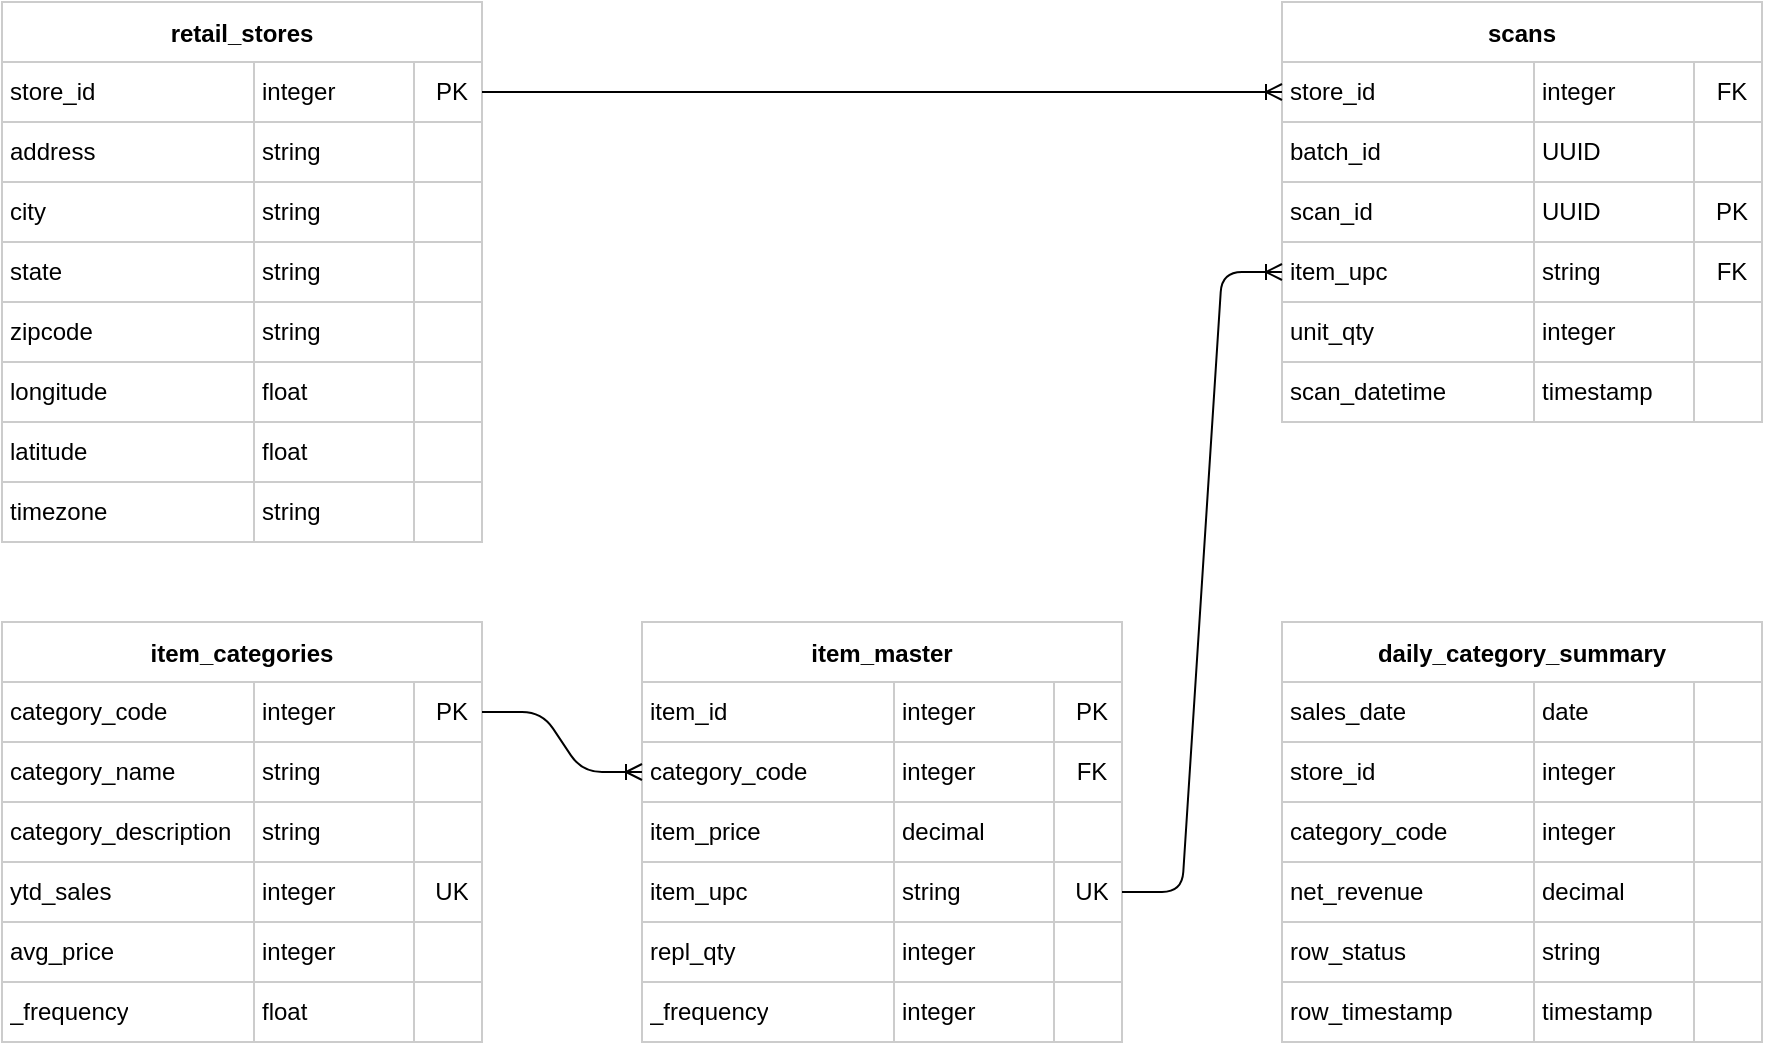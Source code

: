 <mxfile version="22.1.21" type="device" pages="2">
  <diagram id="R2lEEEUBdFMjLlhIrx00" name="tables">
    <mxGraphModel dx="1026" dy="684" grid="0" gridSize="10" guides="1" tooltips="1" connect="1" arrows="1" fold="1" page="1" pageScale="1" pageWidth="1100" pageHeight="850" math="0" shadow="0" extFonts="Permanent Marker^https://fonts.googleapis.com/css?family=Permanent+Marker">
      <root>
        <mxCell id="0" />
        <mxCell id="1" parent="0" />
        <mxCell id="41xI1ENaXl__7cdN0vgH-1" value="scans" style="shape=table;startSize=30;container=1;collapsible=0;childLayout=tableLayout;strokeColor=#CCCCCC;fontSize=12;fontStyle=1;fillColor=default;align=center;strokeWidth=1;perimeterSpacing=1;" parent="1" vertex="1">
          <mxGeometry x="650" y="10" width="240" height="210" as="geometry" />
        </mxCell>
        <mxCell id="41xI1ENaXl__7cdN0vgH-10" value="" style="shape=tableRow;horizontal=0;startSize=0;swimlaneHead=0;swimlaneBody=0;strokeColor=#CCCCCC;top=0;left=0;bottom=0;right=0;collapsible=0;dropTarget=0;fillColor=none;points=[[0,0.5],[1,0.5]];portConstraint=eastwest;fontSize=12;" parent="41xI1ENaXl__7cdN0vgH-1" vertex="1">
          <mxGeometry y="30" width="240" height="30" as="geometry" />
        </mxCell>
        <mxCell id="41xI1ENaXl__7cdN0vgH-11" value="store_id" style="shape=partialRectangle;html=1;whiteSpace=wrap;connectable=0;overflow=hidden;top=0;left=0;bottom=0;right=0;pointerEvents=1;fontSize=12;fillColor=none;strokeColor=#CCCCCC;align=left;perimeterSpacing=0;spacing=0;spacingLeft=4;" parent="41xI1ENaXl__7cdN0vgH-10" vertex="1">
          <mxGeometry width="126" height="30" as="geometry">
            <mxRectangle width="126" height="30" as="alternateBounds" />
          </mxGeometry>
        </mxCell>
        <mxCell id="41xI1ENaXl__7cdN0vgH-12" value="integer" style="shape=partialRectangle;html=1;whiteSpace=wrap;connectable=0;overflow=hidden;top=0;left=0;bottom=0;right=0;pointerEvents=1;fontSize=12;fillColor=none;strokeColor=#CCCCCC;perimeterSpacing=0;spacing=0;spacingLeft=4;align=left;" parent="41xI1ENaXl__7cdN0vgH-10" vertex="1">
          <mxGeometry x="126" width="80" height="30" as="geometry">
            <mxRectangle width="80" height="30" as="alternateBounds" />
          </mxGeometry>
        </mxCell>
        <mxCell id="41xI1ENaXl__7cdN0vgH-13" value="FK" style="shape=partialRectangle;html=1;whiteSpace=wrap;connectable=0;overflow=hidden;top=0;left=0;bottom=0;right=0;pointerEvents=1;fontSize=12;fillColor=none;strokeColor=#CCCCCC;perimeterSpacing=0;spacing=0;spacingLeft=4;" parent="41xI1ENaXl__7cdN0vgH-10" vertex="1">
          <mxGeometry x="206" width="34" height="30" as="geometry">
            <mxRectangle width="34" height="30" as="alternateBounds" />
          </mxGeometry>
        </mxCell>
        <mxCell id="41xI1ENaXl__7cdN0vgH-29" style="shape=tableRow;horizontal=0;startSize=0;swimlaneHead=0;swimlaneBody=0;strokeColor=#CCCCCC;top=0;left=0;bottom=0;right=0;collapsible=0;dropTarget=0;fillColor=none;points=[[0,0.5],[1,0.5]];portConstraint=eastwest;fontSize=12;" parent="41xI1ENaXl__7cdN0vgH-1" vertex="1">
          <mxGeometry y="60" width="240" height="30" as="geometry" />
        </mxCell>
        <mxCell id="41xI1ENaXl__7cdN0vgH-30" value="batch_id" style="shape=partialRectangle;html=1;whiteSpace=wrap;connectable=0;overflow=hidden;top=0;left=0;bottom=0;right=0;pointerEvents=1;fontSize=12;fillColor=none;strokeColor=#CCCCCC;align=left;perimeterSpacing=0;spacing=0;spacingLeft=4;" parent="41xI1ENaXl__7cdN0vgH-29" vertex="1">
          <mxGeometry width="126" height="30" as="geometry">
            <mxRectangle width="126" height="30" as="alternateBounds" />
          </mxGeometry>
        </mxCell>
        <mxCell id="41xI1ENaXl__7cdN0vgH-31" value="UUID" style="shape=partialRectangle;html=1;whiteSpace=wrap;connectable=0;overflow=hidden;top=0;left=0;bottom=0;right=0;pointerEvents=1;fontSize=12;fillColor=none;strokeColor=inherit;perimeterSpacing=0;spacing=0;spacingLeft=4;align=left;" parent="41xI1ENaXl__7cdN0vgH-29" vertex="1">
          <mxGeometry x="126" width="80" height="30" as="geometry">
            <mxRectangle width="80" height="30" as="alternateBounds" />
          </mxGeometry>
        </mxCell>
        <mxCell id="41xI1ENaXl__7cdN0vgH-32" style="shape=partialRectangle;html=1;whiteSpace=wrap;connectable=0;overflow=hidden;top=0;left=0;bottom=0;right=0;pointerEvents=1;fontSize=12;fillColor=none;strokeColor=#CCCCCC;perimeterSpacing=0;spacing=0;spacingLeft=4;" parent="41xI1ENaXl__7cdN0vgH-29" vertex="1">
          <mxGeometry x="206" width="34" height="30" as="geometry">
            <mxRectangle width="34" height="30" as="alternateBounds" />
          </mxGeometry>
        </mxCell>
        <mxCell id="41xI1ENaXl__7cdN0vgH-2" value="" style="shape=tableRow;horizontal=0;startSize=0;swimlaneHead=0;swimlaneBody=0;strokeColor=#CCCCCC;top=0;left=0;bottom=0;right=0;collapsible=0;dropTarget=0;fillColor=none;points=[[0,0.5],[1,0.5]];portConstraint=eastwest;fontSize=12;" parent="41xI1ENaXl__7cdN0vgH-1" vertex="1">
          <mxGeometry y="90" width="240" height="30" as="geometry" />
        </mxCell>
        <mxCell id="41xI1ENaXl__7cdN0vgH-3" value="scan_id" style="shape=partialRectangle;html=1;whiteSpace=wrap;connectable=0;overflow=hidden;top=0;left=0;bottom=0;right=0;pointerEvents=1;fontSize=12;fillColor=none;strokeColor=#CCCCCC;align=left;perimeterSpacing=0;spacing=0;spacingLeft=4;" parent="41xI1ENaXl__7cdN0vgH-2" vertex="1">
          <mxGeometry width="126" height="30" as="geometry">
            <mxRectangle width="126" height="30" as="alternateBounds" />
          </mxGeometry>
        </mxCell>
        <mxCell id="41xI1ENaXl__7cdN0vgH-4" value="UUID" style="shape=partialRectangle;html=1;whiteSpace=wrap;connectable=0;overflow=hidden;top=0;left=0;bottom=0;right=0;pointerEvents=1;fontSize=12;fillColor=none;strokeColor=inherit;perimeterSpacing=0;spacing=0;spacingLeft=4;align=left;" parent="41xI1ENaXl__7cdN0vgH-2" vertex="1">
          <mxGeometry x="126" width="80" height="30" as="geometry">
            <mxRectangle width="80" height="30" as="alternateBounds" />
          </mxGeometry>
        </mxCell>
        <mxCell id="41xI1ENaXl__7cdN0vgH-5" value="PK" style="shape=partialRectangle;html=1;whiteSpace=wrap;connectable=0;overflow=hidden;top=0;left=0;bottom=0;right=0;pointerEvents=1;fontSize=12;fillColor=none;strokeColor=#CCCCCC;perimeterSpacing=0;spacing=0;spacingLeft=4;" parent="41xI1ENaXl__7cdN0vgH-2" vertex="1">
          <mxGeometry x="206" width="34" height="30" as="geometry">
            <mxRectangle width="34" height="30" as="alternateBounds" />
          </mxGeometry>
        </mxCell>
        <mxCell id="41xI1ENaXl__7cdN0vgH-6" value="" style="shape=tableRow;horizontal=0;startSize=0;swimlaneHead=0;swimlaneBody=0;strokeColor=#CCCCCC;top=0;left=0;bottom=0;right=0;collapsible=0;dropTarget=0;fillColor=none;points=[[0,0.5],[1,0.5]];portConstraint=eastwest;fontSize=12;" parent="41xI1ENaXl__7cdN0vgH-1" vertex="1">
          <mxGeometry y="120" width="240" height="30" as="geometry" />
        </mxCell>
        <mxCell id="41xI1ENaXl__7cdN0vgH-7" value="item_upc" style="shape=partialRectangle;html=1;whiteSpace=wrap;connectable=0;overflow=hidden;top=0;left=0;bottom=0;right=0;pointerEvents=1;fontSize=12;fillColor=none;strokeColor=#CCCCCC;align=left;perimeterSpacing=0;spacing=0;spacingLeft=4;" parent="41xI1ENaXl__7cdN0vgH-6" vertex="1">
          <mxGeometry width="126" height="30" as="geometry">
            <mxRectangle width="126" height="30" as="alternateBounds" />
          </mxGeometry>
        </mxCell>
        <mxCell id="41xI1ENaXl__7cdN0vgH-8" value="string" style="shape=partialRectangle;html=1;whiteSpace=wrap;connectable=0;overflow=hidden;top=0;left=0;bottom=0;right=0;pointerEvents=1;fontSize=12;fillColor=none;strokeColor=#CCCCCC;perimeterSpacing=0;spacing=0;spacingLeft=4;align=left;" parent="41xI1ENaXl__7cdN0vgH-6" vertex="1">
          <mxGeometry x="126" width="80" height="30" as="geometry">
            <mxRectangle width="80" height="30" as="alternateBounds" />
          </mxGeometry>
        </mxCell>
        <mxCell id="41xI1ENaXl__7cdN0vgH-9" value="FK" style="shape=partialRectangle;html=1;whiteSpace=wrap;connectable=0;overflow=hidden;top=0;left=0;bottom=0;right=0;pointerEvents=1;fontSize=12;fillColor=none;strokeColor=#CCCCCC;perimeterSpacing=0;spacing=0;spacingLeft=4;" parent="41xI1ENaXl__7cdN0vgH-6" vertex="1">
          <mxGeometry x="206" width="34" height="30" as="geometry">
            <mxRectangle width="34" height="30" as="alternateBounds" />
          </mxGeometry>
        </mxCell>
        <mxCell id="41xI1ENaXl__7cdN0vgH-17" style="shape=tableRow;horizontal=0;startSize=0;swimlaneHead=0;swimlaneBody=0;strokeColor=#CCCCCC;top=0;left=0;bottom=0;right=0;collapsible=0;dropTarget=0;fillColor=none;points=[[0,0.5],[1,0.5]];portConstraint=eastwest;fontSize=12;" parent="41xI1ENaXl__7cdN0vgH-1" vertex="1">
          <mxGeometry y="150" width="240" height="30" as="geometry" />
        </mxCell>
        <mxCell id="41xI1ENaXl__7cdN0vgH-18" value="unit_qty" style="shape=partialRectangle;html=1;whiteSpace=wrap;connectable=0;overflow=hidden;top=0;left=0;bottom=0;right=0;pointerEvents=1;fontSize=12;fillColor=none;strokeColor=#CCCCCC;align=left;perimeterSpacing=0;spacing=0;spacingLeft=4;" parent="41xI1ENaXl__7cdN0vgH-17" vertex="1">
          <mxGeometry width="126" height="30" as="geometry">
            <mxRectangle width="126" height="30" as="alternateBounds" />
          </mxGeometry>
        </mxCell>
        <mxCell id="41xI1ENaXl__7cdN0vgH-19" value="integer" style="shape=partialRectangle;html=1;whiteSpace=wrap;connectable=0;overflow=hidden;top=0;left=0;bottom=0;right=0;pointerEvents=1;fontSize=12;fillColor=none;strokeColor=#CCCCCC;perimeterSpacing=0;spacing=0;spacingLeft=4;align=left;" parent="41xI1ENaXl__7cdN0vgH-17" vertex="1">
          <mxGeometry x="126" width="80" height="30" as="geometry">
            <mxRectangle width="80" height="30" as="alternateBounds" />
          </mxGeometry>
        </mxCell>
        <mxCell id="41xI1ENaXl__7cdN0vgH-20" style="shape=partialRectangle;html=1;whiteSpace=wrap;connectable=0;overflow=hidden;top=0;left=0;bottom=0;right=0;pointerEvents=1;fontSize=12;fillColor=none;strokeColor=#CCCCCC;perimeterSpacing=0;spacing=0;spacingLeft=4;" parent="41xI1ENaXl__7cdN0vgH-17" vertex="1">
          <mxGeometry x="206" width="34" height="30" as="geometry">
            <mxRectangle width="34" height="30" as="alternateBounds" />
          </mxGeometry>
        </mxCell>
        <mxCell id="41xI1ENaXl__7cdN0vgH-21" style="shape=tableRow;horizontal=0;startSize=0;swimlaneHead=0;swimlaneBody=0;strokeColor=#CCCCCC;top=0;left=0;bottom=0;right=0;collapsible=0;dropTarget=0;fillColor=none;points=[[0,0.5],[1,0.5]];portConstraint=eastwest;fontSize=12;" parent="41xI1ENaXl__7cdN0vgH-1" vertex="1">
          <mxGeometry y="180" width="240" height="30" as="geometry" />
        </mxCell>
        <mxCell id="41xI1ENaXl__7cdN0vgH-22" value="scan_datetime" style="shape=partialRectangle;html=1;whiteSpace=wrap;connectable=0;overflow=hidden;top=0;left=0;bottom=0;right=0;pointerEvents=1;fontSize=12;fillColor=none;strokeColor=#CCCCCC;align=left;perimeterSpacing=0;spacing=0;spacingLeft=4;" parent="41xI1ENaXl__7cdN0vgH-21" vertex="1">
          <mxGeometry width="126" height="30" as="geometry">
            <mxRectangle width="126" height="30" as="alternateBounds" />
          </mxGeometry>
        </mxCell>
        <mxCell id="41xI1ENaXl__7cdN0vgH-23" value="timestamp" style="shape=partialRectangle;html=1;whiteSpace=wrap;connectable=0;overflow=hidden;top=0;left=0;bottom=0;right=0;pointerEvents=1;fontSize=12;fillColor=none;strokeColor=#CCCCCC;perimeterSpacing=0;spacing=0;spacingLeft=4;align=left;" parent="41xI1ENaXl__7cdN0vgH-21" vertex="1">
          <mxGeometry x="126" width="80" height="30" as="geometry">
            <mxRectangle width="80" height="30" as="alternateBounds" />
          </mxGeometry>
        </mxCell>
        <mxCell id="41xI1ENaXl__7cdN0vgH-24" style="shape=partialRectangle;html=1;whiteSpace=wrap;connectable=0;overflow=hidden;top=0;left=0;bottom=0;right=0;pointerEvents=1;fontSize=12;fillColor=none;strokeColor=#CCCCCC;perimeterSpacing=0;spacing=0;spacingLeft=4;" parent="41xI1ENaXl__7cdN0vgH-21" vertex="1">
          <mxGeometry x="206" width="34" height="30" as="geometry">
            <mxRectangle width="34" height="30" as="alternateBounds" />
          </mxGeometry>
        </mxCell>
        <mxCell id="41xI1ENaXl__7cdN0vgH-33" value="retail_stores" style="shape=table;startSize=30;container=1;collapsible=0;childLayout=tableLayout;strokeColor=#CCCCCC;fontSize=12;fontStyle=1;fillColor=default;align=center;strokeWidth=1;perimeterSpacing=1;" parent="1" vertex="1">
          <mxGeometry x="10" y="10" width="240" height="270" as="geometry" />
        </mxCell>
        <mxCell id="41xI1ENaXl__7cdN0vgH-34" value="" style="shape=tableRow;horizontal=0;startSize=0;swimlaneHead=0;swimlaneBody=0;strokeColor=#CCCCCC;top=0;left=0;bottom=0;right=0;collapsible=0;dropTarget=0;fillColor=none;points=[[0,0.5],[1,0.5]];portConstraint=eastwest;fontSize=12;" parent="41xI1ENaXl__7cdN0vgH-33" vertex="1">
          <mxGeometry y="30" width="240" height="30" as="geometry" />
        </mxCell>
        <mxCell id="41xI1ENaXl__7cdN0vgH-35" value="store_id" style="shape=partialRectangle;html=1;whiteSpace=wrap;connectable=0;overflow=hidden;top=0;left=0;bottom=0;right=0;pointerEvents=1;fontSize=12;fillColor=none;strokeColor=#CCCCCC;align=left;perimeterSpacing=0;spacing=0;spacingLeft=4;" parent="41xI1ENaXl__7cdN0vgH-34" vertex="1">
          <mxGeometry width="126" height="30" as="geometry">
            <mxRectangle width="126" height="30" as="alternateBounds" />
          </mxGeometry>
        </mxCell>
        <mxCell id="41xI1ENaXl__7cdN0vgH-36" value="integer" style="shape=partialRectangle;html=1;whiteSpace=wrap;connectable=0;overflow=hidden;top=0;left=0;bottom=0;right=0;pointerEvents=1;fontSize=12;fillColor=none;strokeColor=#CCCCCC;perimeterSpacing=0;spacing=0;spacingLeft=4;align=left;" parent="41xI1ENaXl__7cdN0vgH-34" vertex="1">
          <mxGeometry x="126" width="80" height="30" as="geometry">
            <mxRectangle width="80" height="30" as="alternateBounds" />
          </mxGeometry>
        </mxCell>
        <mxCell id="41xI1ENaXl__7cdN0vgH-37" value="PK" style="shape=partialRectangle;html=1;whiteSpace=wrap;connectable=0;overflow=hidden;top=0;left=0;bottom=0;right=0;pointerEvents=1;fontSize=12;fillColor=none;strokeColor=#CCCCCC;perimeterSpacing=0;spacing=0;spacingLeft=4;" parent="41xI1ENaXl__7cdN0vgH-34" vertex="1">
          <mxGeometry x="206" width="34" height="30" as="geometry">
            <mxRectangle width="34" height="30" as="alternateBounds" />
          </mxGeometry>
        </mxCell>
        <mxCell id="41xI1ENaXl__7cdN0vgH-38" style="shape=tableRow;horizontal=0;startSize=0;swimlaneHead=0;swimlaneBody=0;strokeColor=#CCCCCC;top=0;left=0;bottom=0;right=0;collapsible=0;dropTarget=0;fillColor=none;points=[[0,0.5],[1,0.5]];portConstraint=eastwest;fontSize=12;" parent="41xI1ENaXl__7cdN0vgH-33" vertex="1">
          <mxGeometry y="60" width="240" height="30" as="geometry" />
        </mxCell>
        <mxCell id="41xI1ENaXl__7cdN0vgH-39" value="address" style="shape=partialRectangle;html=1;whiteSpace=wrap;connectable=0;overflow=hidden;top=0;left=0;bottom=0;right=0;pointerEvents=1;fontSize=12;fillColor=none;strokeColor=#CCCCCC;align=left;perimeterSpacing=0;spacing=0;spacingLeft=4;" parent="41xI1ENaXl__7cdN0vgH-38" vertex="1">
          <mxGeometry width="126" height="30" as="geometry">
            <mxRectangle width="126" height="30" as="alternateBounds" />
          </mxGeometry>
        </mxCell>
        <mxCell id="41xI1ENaXl__7cdN0vgH-40" value="string" style="shape=partialRectangle;html=1;whiteSpace=wrap;connectable=0;overflow=hidden;top=0;left=0;bottom=0;right=0;pointerEvents=1;fontSize=12;fillColor=none;strokeColor=inherit;perimeterSpacing=0;spacing=0;spacingLeft=4;align=left;" parent="41xI1ENaXl__7cdN0vgH-38" vertex="1">
          <mxGeometry x="126" width="80" height="30" as="geometry">
            <mxRectangle width="80" height="30" as="alternateBounds" />
          </mxGeometry>
        </mxCell>
        <mxCell id="41xI1ENaXl__7cdN0vgH-41" style="shape=partialRectangle;html=1;whiteSpace=wrap;connectable=0;overflow=hidden;top=0;left=0;bottom=0;right=0;pointerEvents=1;fontSize=12;fillColor=none;strokeColor=#CCCCCC;perimeterSpacing=0;spacing=0;spacingLeft=4;" parent="41xI1ENaXl__7cdN0vgH-38" vertex="1">
          <mxGeometry x="206" width="34" height="30" as="geometry">
            <mxRectangle width="34" height="30" as="alternateBounds" />
          </mxGeometry>
        </mxCell>
        <mxCell id="41xI1ENaXl__7cdN0vgH-42" value="" style="shape=tableRow;horizontal=0;startSize=0;swimlaneHead=0;swimlaneBody=0;strokeColor=#CCCCCC;top=0;left=0;bottom=0;right=0;collapsible=0;dropTarget=0;fillColor=none;points=[[0,0.5],[1,0.5]];portConstraint=eastwest;fontSize=12;" parent="41xI1ENaXl__7cdN0vgH-33" vertex="1">
          <mxGeometry y="90" width="240" height="30" as="geometry" />
        </mxCell>
        <mxCell id="41xI1ENaXl__7cdN0vgH-43" value="city" style="shape=partialRectangle;html=1;whiteSpace=wrap;connectable=0;overflow=hidden;top=0;left=0;bottom=0;right=0;pointerEvents=1;fontSize=12;fillColor=none;strokeColor=#CCCCCC;align=left;perimeterSpacing=0;spacing=0;spacingLeft=4;" parent="41xI1ENaXl__7cdN0vgH-42" vertex="1">
          <mxGeometry width="126" height="30" as="geometry">
            <mxRectangle width="126" height="30" as="alternateBounds" />
          </mxGeometry>
        </mxCell>
        <mxCell id="41xI1ENaXl__7cdN0vgH-44" value="string" style="shape=partialRectangle;html=1;whiteSpace=wrap;connectable=0;overflow=hidden;top=0;left=0;bottom=0;right=0;pointerEvents=1;fontSize=12;fillColor=none;strokeColor=inherit;perimeterSpacing=0;spacing=0;spacingLeft=4;align=left;" parent="41xI1ENaXl__7cdN0vgH-42" vertex="1">
          <mxGeometry x="126" width="80" height="30" as="geometry">
            <mxRectangle width="80" height="30" as="alternateBounds" />
          </mxGeometry>
        </mxCell>
        <mxCell id="41xI1ENaXl__7cdN0vgH-45" value="" style="shape=partialRectangle;html=1;whiteSpace=wrap;connectable=0;overflow=hidden;top=0;left=0;bottom=0;right=0;pointerEvents=1;fontSize=12;fillColor=none;strokeColor=#CCCCCC;perimeterSpacing=0;spacing=0;spacingLeft=4;" parent="41xI1ENaXl__7cdN0vgH-42" vertex="1">
          <mxGeometry x="206" width="34" height="30" as="geometry">
            <mxRectangle width="34" height="30" as="alternateBounds" />
          </mxGeometry>
        </mxCell>
        <mxCell id="41xI1ENaXl__7cdN0vgH-46" value="" style="shape=tableRow;horizontal=0;startSize=0;swimlaneHead=0;swimlaneBody=0;strokeColor=#CCCCCC;top=0;left=0;bottom=0;right=0;collapsible=0;dropTarget=0;fillColor=none;points=[[0,0.5],[1,0.5]];portConstraint=eastwest;fontSize=12;" parent="41xI1ENaXl__7cdN0vgH-33" vertex="1">
          <mxGeometry y="120" width="240" height="30" as="geometry" />
        </mxCell>
        <mxCell id="41xI1ENaXl__7cdN0vgH-47" value="state" style="shape=partialRectangle;html=1;whiteSpace=wrap;connectable=0;overflow=hidden;top=0;left=0;bottom=0;right=0;pointerEvents=1;fontSize=12;fillColor=none;strokeColor=#CCCCCC;align=left;perimeterSpacing=0;spacing=0;spacingLeft=4;" parent="41xI1ENaXl__7cdN0vgH-46" vertex="1">
          <mxGeometry width="126" height="30" as="geometry">
            <mxRectangle width="126" height="30" as="alternateBounds" />
          </mxGeometry>
        </mxCell>
        <mxCell id="41xI1ENaXl__7cdN0vgH-48" value="string" style="shape=partialRectangle;html=1;whiteSpace=wrap;connectable=0;overflow=hidden;top=0;left=0;bottom=0;right=0;pointerEvents=1;fontSize=12;fillColor=none;strokeColor=#CCCCCC;perimeterSpacing=0;spacing=0;spacingLeft=4;align=left;" parent="41xI1ENaXl__7cdN0vgH-46" vertex="1">
          <mxGeometry x="126" width="80" height="30" as="geometry">
            <mxRectangle width="80" height="30" as="alternateBounds" />
          </mxGeometry>
        </mxCell>
        <mxCell id="41xI1ENaXl__7cdN0vgH-49" value="" style="shape=partialRectangle;html=1;whiteSpace=wrap;connectable=0;overflow=hidden;top=0;left=0;bottom=0;right=0;pointerEvents=1;fontSize=12;fillColor=none;strokeColor=#CCCCCC;perimeterSpacing=0;spacing=0;spacingLeft=4;" parent="41xI1ENaXl__7cdN0vgH-46" vertex="1">
          <mxGeometry x="206" width="34" height="30" as="geometry">
            <mxRectangle width="34" height="30" as="alternateBounds" />
          </mxGeometry>
        </mxCell>
        <mxCell id="41xI1ENaXl__7cdN0vgH-50" style="shape=tableRow;horizontal=0;startSize=0;swimlaneHead=0;swimlaneBody=0;strokeColor=#CCCCCC;top=0;left=0;bottom=0;right=0;collapsible=0;dropTarget=0;fillColor=none;points=[[0,0.5],[1,0.5]];portConstraint=eastwest;fontSize=12;" parent="41xI1ENaXl__7cdN0vgH-33" vertex="1">
          <mxGeometry y="150" width="240" height="30" as="geometry" />
        </mxCell>
        <mxCell id="41xI1ENaXl__7cdN0vgH-51" value="zipcode" style="shape=partialRectangle;html=1;whiteSpace=wrap;connectable=0;overflow=hidden;top=0;left=0;bottom=0;right=0;pointerEvents=1;fontSize=12;fillColor=none;strokeColor=#CCCCCC;align=left;perimeterSpacing=0;spacing=0;spacingLeft=4;" parent="41xI1ENaXl__7cdN0vgH-50" vertex="1">
          <mxGeometry width="126" height="30" as="geometry">
            <mxRectangle width="126" height="30" as="alternateBounds" />
          </mxGeometry>
        </mxCell>
        <mxCell id="41xI1ENaXl__7cdN0vgH-52" value="string" style="shape=partialRectangle;html=1;whiteSpace=wrap;connectable=0;overflow=hidden;top=0;left=0;bottom=0;right=0;pointerEvents=1;fontSize=12;fillColor=none;strokeColor=#CCCCCC;perimeterSpacing=0;spacing=0;spacingLeft=4;align=left;" parent="41xI1ENaXl__7cdN0vgH-50" vertex="1">
          <mxGeometry x="126" width="80" height="30" as="geometry">
            <mxRectangle width="80" height="30" as="alternateBounds" />
          </mxGeometry>
        </mxCell>
        <mxCell id="41xI1ENaXl__7cdN0vgH-53" style="shape=partialRectangle;html=1;whiteSpace=wrap;connectable=0;overflow=hidden;top=0;left=0;bottom=0;right=0;pointerEvents=1;fontSize=12;fillColor=none;strokeColor=#CCCCCC;perimeterSpacing=0;spacing=0;spacingLeft=4;" parent="41xI1ENaXl__7cdN0vgH-50" vertex="1">
          <mxGeometry x="206" width="34" height="30" as="geometry">
            <mxRectangle width="34" height="30" as="alternateBounds" />
          </mxGeometry>
        </mxCell>
        <mxCell id="41xI1ENaXl__7cdN0vgH-54" style="shape=tableRow;horizontal=0;startSize=0;swimlaneHead=0;swimlaneBody=0;strokeColor=#CCCCCC;top=0;left=0;bottom=0;right=0;collapsible=0;dropTarget=0;fillColor=none;points=[[0,0.5],[1,0.5]];portConstraint=eastwest;fontSize=12;" parent="41xI1ENaXl__7cdN0vgH-33" vertex="1">
          <mxGeometry y="180" width="240" height="30" as="geometry" />
        </mxCell>
        <mxCell id="41xI1ENaXl__7cdN0vgH-55" value="longitude" style="shape=partialRectangle;html=1;whiteSpace=wrap;connectable=0;overflow=hidden;top=0;left=0;bottom=0;right=0;pointerEvents=1;fontSize=12;fillColor=none;strokeColor=#CCCCCC;align=left;perimeterSpacing=0;spacing=0;spacingLeft=4;" parent="41xI1ENaXl__7cdN0vgH-54" vertex="1">
          <mxGeometry width="126" height="30" as="geometry">
            <mxRectangle width="126" height="30" as="alternateBounds" />
          </mxGeometry>
        </mxCell>
        <mxCell id="41xI1ENaXl__7cdN0vgH-56" value="float" style="shape=partialRectangle;html=1;whiteSpace=wrap;connectable=0;overflow=hidden;top=0;left=0;bottom=0;right=0;pointerEvents=1;fontSize=12;fillColor=none;strokeColor=#CCCCCC;perimeterSpacing=0;spacing=0;spacingLeft=4;align=left;" parent="41xI1ENaXl__7cdN0vgH-54" vertex="1">
          <mxGeometry x="126" width="80" height="30" as="geometry">
            <mxRectangle width="80" height="30" as="alternateBounds" />
          </mxGeometry>
        </mxCell>
        <mxCell id="41xI1ENaXl__7cdN0vgH-57" style="shape=partialRectangle;html=1;whiteSpace=wrap;connectable=0;overflow=hidden;top=0;left=0;bottom=0;right=0;pointerEvents=1;fontSize=12;fillColor=none;strokeColor=#CCCCCC;perimeterSpacing=0;spacing=0;spacingLeft=4;" parent="41xI1ENaXl__7cdN0vgH-54" vertex="1">
          <mxGeometry x="206" width="34" height="30" as="geometry">
            <mxRectangle width="34" height="30" as="alternateBounds" />
          </mxGeometry>
        </mxCell>
        <mxCell id="41xI1ENaXl__7cdN0vgH-58" style="shape=tableRow;horizontal=0;startSize=0;swimlaneHead=0;swimlaneBody=0;strokeColor=#CCCCCC;top=0;left=0;bottom=0;right=0;collapsible=0;dropTarget=0;fillColor=none;points=[[0,0.5],[1,0.5]];portConstraint=eastwest;fontSize=12;" parent="41xI1ENaXl__7cdN0vgH-33" vertex="1">
          <mxGeometry y="210" width="240" height="30" as="geometry" />
        </mxCell>
        <mxCell id="41xI1ENaXl__7cdN0vgH-59" value="latitude" style="shape=partialRectangle;html=1;whiteSpace=wrap;connectable=0;overflow=hidden;top=0;left=0;bottom=0;right=0;pointerEvents=1;fontSize=12;fillColor=none;strokeColor=#CCCCCC;align=left;perimeterSpacing=0;spacing=0;spacingLeft=4;" parent="41xI1ENaXl__7cdN0vgH-58" vertex="1">
          <mxGeometry width="126" height="30" as="geometry">
            <mxRectangle width="126" height="30" as="alternateBounds" />
          </mxGeometry>
        </mxCell>
        <mxCell id="41xI1ENaXl__7cdN0vgH-60" value="float" style="shape=partialRectangle;html=1;whiteSpace=wrap;connectable=0;overflow=hidden;top=0;left=0;bottom=0;right=0;pointerEvents=1;fontSize=12;fillColor=none;strokeColor=#CCCCCC;perimeterSpacing=0;spacing=0;spacingLeft=4;align=left;" parent="41xI1ENaXl__7cdN0vgH-58" vertex="1">
          <mxGeometry x="126" width="80" height="30" as="geometry">
            <mxRectangle width="80" height="30" as="alternateBounds" />
          </mxGeometry>
        </mxCell>
        <mxCell id="41xI1ENaXl__7cdN0vgH-61" style="shape=partialRectangle;html=1;whiteSpace=wrap;connectable=0;overflow=hidden;top=0;left=0;bottom=0;right=0;pointerEvents=1;fontSize=12;fillColor=none;strokeColor=#CCCCCC;perimeterSpacing=0;spacing=0;spacingLeft=4;" parent="41xI1ENaXl__7cdN0vgH-58" vertex="1">
          <mxGeometry x="206" width="34" height="30" as="geometry">
            <mxRectangle width="34" height="30" as="alternateBounds" />
          </mxGeometry>
        </mxCell>
        <mxCell id="41xI1ENaXl__7cdN0vgH-62" style="shape=tableRow;horizontal=0;startSize=0;swimlaneHead=0;swimlaneBody=0;strokeColor=#CCCCCC;top=0;left=0;bottom=0;right=0;collapsible=0;dropTarget=0;fillColor=none;points=[[0,0.5],[1,0.5]];portConstraint=eastwest;fontSize=12;" parent="41xI1ENaXl__7cdN0vgH-33" vertex="1">
          <mxGeometry y="240" width="240" height="30" as="geometry" />
        </mxCell>
        <mxCell id="41xI1ENaXl__7cdN0vgH-63" value="timezone" style="shape=partialRectangle;html=1;whiteSpace=wrap;connectable=0;overflow=hidden;top=0;left=0;bottom=0;right=0;pointerEvents=1;fontSize=12;fillColor=none;strokeColor=#CCCCCC;align=left;perimeterSpacing=0;spacing=0;spacingLeft=4;" parent="41xI1ENaXl__7cdN0vgH-62" vertex="1">
          <mxGeometry width="126" height="30" as="geometry">
            <mxRectangle width="126" height="30" as="alternateBounds" />
          </mxGeometry>
        </mxCell>
        <mxCell id="41xI1ENaXl__7cdN0vgH-64" value="string" style="shape=partialRectangle;html=1;whiteSpace=wrap;connectable=0;overflow=hidden;top=0;left=0;bottom=0;right=0;pointerEvents=1;fontSize=12;fillColor=none;strokeColor=#CCCCCC;perimeterSpacing=0;spacing=0;spacingLeft=4;align=left;" parent="41xI1ENaXl__7cdN0vgH-62" vertex="1">
          <mxGeometry x="126" width="80" height="30" as="geometry">
            <mxRectangle width="80" height="30" as="alternateBounds" />
          </mxGeometry>
        </mxCell>
        <mxCell id="41xI1ENaXl__7cdN0vgH-65" style="shape=partialRectangle;html=1;whiteSpace=wrap;connectable=0;overflow=hidden;top=0;left=0;bottom=0;right=0;pointerEvents=1;fontSize=12;fillColor=none;strokeColor=#CCCCCC;perimeterSpacing=0;spacing=0;spacingLeft=4;" parent="41xI1ENaXl__7cdN0vgH-62" vertex="1">
          <mxGeometry x="206" width="34" height="30" as="geometry">
            <mxRectangle width="34" height="30" as="alternateBounds" />
          </mxGeometry>
        </mxCell>
        <mxCell id="41xI1ENaXl__7cdN0vgH-66" value="item_master" style="shape=table;startSize=30;container=1;collapsible=0;childLayout=tableLayout;strokeColor=#CCCCCC;fontSize=12;fontStyle=1;fillColor=default;align=center;strokeWidth=1;perimeterSpacing=1;" parent="1" vertex="1">
          <mxGeometry x="330" y="320" width="240" height="210" as="geometry" />
        </mxCell>
        <mxCell id="41xI1ENaXl__7cdN0vgH-67" value="" style="shape=tableRow;horizontal=0;startSize=0;swimlaneHead=0;swimlaneBody=0;strokeColor=#CCCCCC;top=0;left=0;bottom=0;right=0;collapsible=0;dropTarget=0;fillColor=none;points=[[0,0.5],[1,0.5]];portConstraint=eastwest;fontSize=12;" parent="41xI1ENaXl__7cdN0vgH-66" vertex="1">
          <mxGeometry y="30" width="240" height="30" as="geometry" />
        </mxCell>
        <mxCell id="41xI1ENaXl__7cdN0vgH-68" value="item_id" style="shape=partialRectangle;html=1;whiteSpace=wrap;connectable=0;overflow=hidden;top=0;left=0;bottom=0;right=0;pointerEvents=1;fontSize=12;fillColor=none;strokeColor=#CCCCCC;align=left;perimeterSpacing=0;spacing=0;spacingLeft=4;" parent="41xI1ENaXl__7cdN0vgH-67" vertex="1">
          <mxGeometry width="126" height="30" as="geometry">
            <mxRectangle width="126" height="30" as="alternateBounds" />
          </mxGeometry>
        </mxCell>
        <mxCell id="41xI1ENaXl__7cdN0vgH-69" value="integer" style="shape=partialRectangle;html=1;whiteSpace=wrap;connectable=0;overflow=hidden;top=0;left=0;bottom=0;right=0;pointerEvents=1;fontSize=12;fillColor=none;strokeColor=#CCCCCC;perimeterSpacing=0;spacing=0;spacingLeft=4;align=left;" parent="41xI1ENaXl__7cdN0vgH-67" vertex="1">
          <mxGeometry x="126" width="80" height="30" as="geometry">
            <mxRectangle width="80" height="30" as="alternateBounds" />
          </mxGeometry>
        </mxCell>
        <mxCell id="41xI1ENaXl__7cdN0vgH-70" value="PK" style="shape=partialRectangle;html=1;whiteSpace=wrap;connectable=0;overflow=hidden;top=0;left=0;bottom=0;right=0;pointerEvents=1;fontSize=12;fillColor=none;strokeColor=#CCCCCC;perimeterSpacing=0;spacing=0;spacingLeft=4;" parent="41xI1ENaXl__7cdN0vgH-67" vertex="1">
          <mxGeometry x="206" width="34" height="30" as="geometry">
            <mxRectangle width="34" height="30" as="alternateBounds" />
          </mxGeometry>
        </mxCell>
        <mxCell id="41xI1ENaXl__7cdN0vgH-71" style="shape=tableRow;horizontal=0;startSize=0;swimlaneHead=0;swimlaneBody=0;strokeColor=#CCCCCC;top=0;left=0;bottom=0;right=0;collapsible=0;dropTarget=0;fillColor=none;points=[[0,0.5],[1,0.5]];portConstraint=eastwest;fontSize=12;" parent="41xI1ENaXl__7cdN0vgH-66" vertex="1">
          <mxGeometry y="60" width="240" height="30" as="geometry" />
        </mxCell>
        <mxCell id="41xI1ENaXl__7cdN0vgH-72" value="category_code" style="shape=partialRectangle;html=1;whiteSpace=wrap;connectable=0;overflow=hidden;top=0;left=0;bottom=0;right=0;pointerEvents=1;fontSize=12;fillColor=none;strokeColor=#CCCCCC;align=left;perimeterSpacing=0;spacing=0;spacingLeft=4;" parent="41xI1ENaXl__7cdN0vgH-71" vertex="1">
          <mxGeometry width="126" height="30" as="geometry">
            <mxRectangle width="126" height="30" as="alternateBounds" />
          </mxGeometry>
        </mxCell>
        <mxCell id="41xI1ENaXl__7cdN0vgH-73" value="integer" style="shape=partialRectangle;html=1;whiteSpace=wrap;connectable=0;overflow=hidden;top=0;left=0;bottom=0;right=0;pointerEvents=1;fontSize=12;fillColor=none;strokeColor=inherit;perimeterSpacing=0;spacing=0;spacingLeft=4;align=left;" parent="41xI1ENaXl__7cdN0vgH-71" vertex="1">
          <mxGeometry x="126" width="80" height="30" as="geometry">
            <mxRectangle width="80" height="30" as="alternateBounds" />
          </mxGeometry>
        </mxCell>
        <mxCell id="41xI1ENaXl__7cdN0vgH-74" value="FK" style="shape=partialRectangle;html=1;whiteSpace=wrap;connectable=0;overflow=hidden;top=0;left=0;bottom=0;right=0;pointerEvents=1;fontSize=12;fillColor=none;strokeColor=#CCCCCC;perimeterSpacing=0;spacing=0;spacingLeft=4;" parent="41xI1ENaXl__7cdN0vgH-71" vertex="1">
          <mxGeometry x="206" width="34" height="30" as="geometry">
            <mxRectangle width="34" height="30" as="alternateBounds" />
          </mxGeometry>
        </mxCell>
        <mxCell id="41xI1ENaXl__7cdN0vgH-75" value="" style="shape=tableRow;horizontal=0;startSize=0;swimlaneHead=0;swimlaneBody=0;strokeColor=#CCCCCC;top=0;left=0;bottom=0;right=0;collapsible=0;dropTarget=0;fillColor=none;points=[[0,0.5],[1,0.5]];portConstraint=eastwest;fontSize=12;" parent="41xI1ENaXl__7cdN0vgH-66" vertex="1">
          <mxGeometry y="90" width="240" height="30" as="geometry" />
        </mxCell>
        <mxCell id="41xI1ENaXl__7cdN0vgH-76" value="item_price" style="shape=partialRectangle;html=1;whiteSpace=wrap;connectable=0;overflow=hidden;top=0;left=0;bottom=0;right=0;pointerEvents=1;fontSize=12;fillColor=none;strokeColor=#CCCCCC;align=left;perimeterSpacing=0;spacing=0;spacingLeft=4;" parent="41xI1ENaXl__7cdN0vgH-75" vertex="1">
          <mxGeometry width="126" height="30" as="geometry">
            <mxRectangle width="126" height="30" as="alternateBounds" />
          </mxGeometry>
        </mxCell>
        <mxCell id="41xI1ENaXl__7cdN0vgH-77" value="decimal" style="shape=partialRectangle;html=1;whiteSpace=wrap;connectable=0;overflow=hidden;top=0;left=0;bottom=0;right=0;pointerEvents=1;fontSize=12;fillColor=none;strokeColor=inherit;perimeterSpacing=0;spacing=0;spacingLeft=4;align=left;" parent="41xI1ENaXl__7cdN0vgH-75" vertex="1">
          <mxGeometry x="126" width="80" height="30" as="geometry">
            <mxRectangle width="80" height="30" as="alternateBounds" />
          </mxGeometry>
        </mxCell>
        <mxCell id="41xI1ENaXl__7cdN0vgH-78" value="" style="shape=partialRectangle;html=1;whiteSpace=wrap;connectable=0;overflow=hidden;top=0;left=0;bottom=0;right=0;pointerEvents=1;fontSize=12;fillColor=none;strokeColor=#CCCCCC;perimeterSpacing=0;spacing=0;spacingLeft=4;" parent="41xI1ENaXl__7cdN0vgH-75" vertex="1">
          <mxGeometry x="206" width="34" height="30" as="geometry">
            <mxRectangle width="34" height="30" as="alternateBounds" />
          </mxGeometry>
        </mxCell>
        <mxCell id="41xI1ENaXl__7cdN0vgH-79" value="" style="shape=tableRow;horizontal=0;startSize=0;swimlaneHead=0;swimlaneBody=0;strokeColor=#CCCCCC;top=0;left=0;bottom=0;right=0;collapsible=0;dropTarget=0;fillColor=none;points=[[0,0.5],[1,0.5]];portConstraint=eastwest;fontSize=12;" parent="41xI1ENaXl__7cdN0vgH-66" vertex="1">
          <mxGeometry y="120" width="240" height="30" as="geometry" />
        </mxCell>
        <mxCell id="41xI1ENaXl__7cdN0vgH-80" value="item_upc" style="shape=partialRectangle;html=1;whiteSpace=wrap;connectable=0;overflow=hidden;top=0;left=0;bottom=0;right=0;pointerEvents=1;fontSize=12;fillColor=none;strokeColor=#CCCCCC;align=left;perimeterSpacing=0;spacing=0;spacingLeft=4;" parent="41xI1ENaXl__7cdN0vgH-79" vertex="1">
          <mxGeometry width="126" height="30" as="geometry">
            <mxRectangle width="126" height="30" as="alternateBounds" />
          </mxGeometry>
        </mxCell>
        <mxCell id="41xI1ENaXl__7cdN0vgH-81" value="string" style="shape=partialRectangle;html=1;whiteSpace=wrap;connectable=0;overflow=hidden;top=0;left=0;bottom=0;right=0;pointerEvents=1;fontSize=12;fillColor=none;strokeColor=#CCCCCC;perimeterSpacing=0;spacing=0;spacingLeft=4;align=left;" parent="41xI1ENaXl__7cdN0vgH-79" vertex="1">
          <mxGeometry x="126" width="80" height="30" as="geometry">
            <mxRectangle width="80" height="30" as="alternateBounds" />
          </mxGeometry>
        </mxCell>
        <mxCell id="41xI1ENaXl__7cdN0vgH-82" value="UK" style="shape=partialRectangle;html=1;whiteSpace=wrap;connectable=0;overflow=hidden;top=0;left=0;bottom=0;right=0;pointerEvents=1;fontSize=12;fillColor=none;strokeColor=#CCCCCC;perimeterSpacing=0;spacing=0;spacingLeft=4;" parent="41xI1ENaXl__7cdN0vgH-79" vertex="1">
          <mxGeometry x="206" width="34" height="30" as="geometry">
            <mxRectangle width="34" height="30" as="alternateBounds" />
          </mxGeometry>
        </mxCell>
        <mxCell id="41xI1ENaXl__7cdN0vgH-83" style="shape=tableRow;horizontal=0;startSize=0;swimlaneHead=0;swimlaneBody=0;strokeColor=#CCCCCC;top=0;left=0;bottom=0;right=0;collapsible=0;dropTarget=0;fillColor=none;points=[[0,0.5],[1,0.5]];portConstraint=eastwest;fontSize=12;" parent="41xI1ENaXl__7cdN0vgH-66" vertex="1">
          <mxGeometry y="150" width="240" height="30" as="geometry" />
        </mxCell>
        <mxCell id="41xI1ENaXl__7cdN0vgH-84" value="repl_qty" style="shape=partialRectangle;html=1;whiteSpace=wrap;connectable=0;overflow=hidden;top=0;left=0;bottom=0;right=0;pointerEvents=1;fontSize=12;fillColor=none;strokeColor=#CCCCCC;align=left;perimeterSpacing=0;spacing=0;spacingLeft=4;" parent="41xI1ENaXl__7cdN0vgH-83" vertex="1">
          <mxGeometry width="126" height="30" as="geometry">
            <mxRectangle width="126" height="30" as="alternateBounds" />
          </mxGeometry>
        </mxCell>
        <mxCell id="41xI1ENaXl__7cdN0vgH-85" value="integer" style="shape=partialRectangle;html=1;whiteSpace=wrap;connectable=0;overflow=hidden;top=0;left=0;bottom=0;right=0;pointerEvents=1;fontSize=12;fillColor=none;strokeColor=#CCCCCC;perimeterSpacing=0;spacing=0;spacingLeft=4;align=left;" parent="41xI1ENaXl__7cdN0vgH-83" vertex="1">
          <mxGeometry x="126" width="80" height="30" as="geometry">
            <mxRectangle width="80" height="30" as="alternateBounds" />
          </mxGeometry>
        </mxCell>
        <mxCell id="41xI1ENaXl__7cdN0vgH-86" style="shape=partialRectangle;html=1;whiteSpace=wrap;connectable=0;overflow=hidden;top=0;left=0;bottom=0;right=0;pointerEvents=1;fontSize=12;fillColor=none;strokeColor=#CCCCCC;perimeterSpacing=0;spacing=0;spacingLeft=4;" parent="41xI1ENaXl__7cdN0vgH-83" vertex="1">
          <mxGeometry x="206" width="34" height="30" as="geometry">
            <mxRectangle width="34" height="30" as="alternateBounds" />
          </mxGeometry>
        </mxCell>
        <mxCell id="41xI1ENaXl__7cdN0vgH-87" style="shape=tableRow;horizontal=0;startSize=0;swimlaneHead=0;swimlaneBody=0;strokeColor=#CCCCCC;top=0;left=0;bottom=0;right=0;collapsible=0;dropTarget=0;fillColor=none;points=[[0,0.5],[1,0.5]];portConstraint=eastwest;fontSize=12;" parent="41xI1ENaXl__7cdN0vgH-66" vertex="1">
          <mxGeometry y="180" width="240" height="30" as="geometry" />
        </mxCell>
        <mxCell id="41xI1ENaXl__7cdN0vgH-88" value="_frequency" style="shape=partialRectangle;html=1;whiteSpace=wrap;connectable=0;overflow=hidden;top=0;left=0;bottom=0;right=0;pointerEvents=1;fontSize=12;fillColor=none;strokeColor=#CCCCCC;align=left;perimeterSpacing=0;spacing=0;spacingLeft=4;" parent="41xI1ENaXl__7cdN0vgH-87" vertex="1">
          <mxGeometry width="126" height="30" as="geometry">
            <mxRectangle width="126" height="30" as="alternateBounds" />
          </mxGeometry>
        </mxCell>
        <mxCell id="41xI1ENaXl__7cdN0vgH-89" value="integer" style="shape=partialRectangle;html=1;whiteSpace=wrap;connectable=0;overflow=hidden;top=0;left=0;bottom=0;right=0;pointerEvents=1;fontSize=12;fillColor=none;strokeColor=#CCCCCC;perimeterSpacing=0;spacing=0;spacingLeft=4;align=left;" parent="41xI1ENaXl__7cdN0vgH-87" vertex="1">
          <mxGeometry x="126" width="80" height="30" as="geometry">
            <mxRectangle width="80" height="30" as="alternateBounds" />
          </mxGeometry>
        </mxCell>
        <mxCell id="41xI1ENaXl__7cdN0vgH-90" style="shape=partialRectangle;html=1;whiteSpace=wrap;connectable=0;overflow=hidden;top=0;left=0;bottom=0;right=0;pointerEvents=1;fontSize=12;fillColor=none;strokeColor=#CCCCCC;perimeterSpacing=0;spacing=0;spacingLeft=4;" parent="41xI1ENaXl__7cdN0vgH-87" vertex="1">
          <mxGeometry x="206" width="34" height="30" as="geometry">
            <mxRectangle width="34" height="30" as="alternateBounds" />
          </mxGeometry>
        </mxCell>
        <mxCell id="41xI1ENaXl__7cdN0vgH-99" value="item_categories" style="shape=table;startSize=30;container=1;collapsible=0;childLayout=tableLayout;strokeColor=#CCCCCC;fontSize=12;fontStyle=1;fillColor=default;align=center;strokeWidth=1;perimeterSpacing=1;" parent="1" vertex="1">
          <mxGeometry x="10" y="320" width="240" height="210" as="geometry" />
        </mxCell>
        <mxCell id="41xI1ENaXl__7cdN0vgH-100" value="" style="shape=tableRow;horizontal=0;startSize=0;swimlaneHead=0;swimlaneBody=0;strokeColor=#CCCCCC;top=0;left=0;bottom=0;right=0;collapsible=0;dropTarget=0;fillColor=none;points=[[0,0.5],[1,0.5]];portConstraint=eastwest;fontSize=12;" parent="41xI1ENaXl__7cdN0vgH-99" vertex="1">
          <mxGeometry y="30" width="240" height="30" as="geometry" />
        </mxCell>
        <mxCell id="41xI1ENaXl__7cdN0vgH-101" value="category_code" style="shape=partialRectangle;html=1;whiteSpace=wrap;connectable=0;overflow=hidden;top=0;left=0;bottom=0;right=0;pointerEvents=1;fontSize=12;fillColor=none;strokeColor=#CCCCCC;align=left;perimeterSpacing=0;spacing=0;spacingLeft=4;" parent="41xI1ENaXl__7cdN0vgH-100" vertex="1">
          <mxGeometry width="126" height="30" as="geometry">
            <mxRectangle width="126" height="30" as="alternateBounds" />
          </mxGeometry>
        </mxCell>
        <mxCell id="41xI1ENaXl__7cdN0vgH-102" value="integer" style="shape=partialRectangle;html=1;whiteSpace=wrap;connectable=0;overflow=hidden;top=0;left=0;bottom=0;right=0;pointerEvents=1;fontSize=12;fillColor=none;strokeColor=#CCCCCC;perimeterSpacing=0;spacing=0;spacingLeft=4;align=left;" parent="41xI1ENaXl__7cdN0vgH-100" vertex="1">
          <mxGeometry x="126" width="80" height="30" as="geometry">
            <mxRectangle width="80" height="30" as="alternateBounds" />
          </mxGeometry>
        </mxCell>
        <mxCell id="41xI1ENaXl__7cdN0vgH-103" value="PK" style="shape=partialRectangle;html=1;whiteSpace=wrap;connectable=0;overflow=hidden;top=0;left=0;bottom=0;right=0;pointerEvents=1;fontSize=12;fillColor=none;strokeColor=#CCCCCC;perimeterSpacing=0;spacing=0;spacingLeft=4;" parent="41xI1ENaXl__7cdN0vgH-100" vertex="1">
          <mxGeometry x="206" width="34" height="30" as="geometry">
            <mxRectangle width="34" height="30" as="alternateBounds" />
          </mxGeometry>
        </mxCell>
        <mxCell id="41xI1ENaXl__7cdN0vgH-104" style="shape=tableRow;horizontal=0;startSize=0;swimlaneHead=0;swimlaneBody=0;strokeColor=#CCCCCC;top=0;left=0;bottom=0;right=0;collapsible=0;dropTarget=0;fillColor=none;points=[[0,0.5],[1,0.5]];portConstraint=eastwest;fontSize=12;" parent="41xI1ENaXl__7cdN0vgH-99" vertex="1">
          <mxGeometry y="60" width="240" height="30" as="geometry" />
        </mxCell>
        <mxCell id="41xI1ENaXl__7cdN0vgH-105" value="category_name" style="shape=partialRectangle;html=1;whiteSpace=wrap;connectable=0;overflow=hidden;top=0;left=0;bottom=0;right=0;pointerEvents=1;fontSize=12;fillColor=none;strokeColor=#CCCCCC;align=left;perimeterSpacing=0;spacing=0;spacingLeft=4;" parent="41xI1ENaXl__7cdN0vgH-104" vertex="1">
          <mxGeometry width="126" height="30" as="geometry">
            <mxRectangle width="126" height="30" as="alternateBounds" />
          </mxGeometry>
        </mxCell>
        <mxCell id="41xI1ENaXl__7cdN0vgH-106" value="string" style="shape=partialRectangle;html=1;whiteSpace=wrap;connectable=0;overflow=hidden;top=0;left=0;bottom=0;right=0;pointerEvents=1;fontSize=12;fillColor=none;strokeColor=inherit;perimeterSpacing=0;spacing=0;spacingLeft=4;align=left;" parent="41xI1ENaXl__7cdN0vgH-104" vertex="1">
          <mxGeometry x="126" width="80" height="30" as="geometry">
            <mxRectangle width="80" height="30" as="alternateBounds" />
          </mxGeometry>
        </mxCell>
        <mxCell id="41xI1ENaXl__7cdN0vgH-107" value="" style="shape=partialRectangle;html=1;whiteSpace=wrap;connectable=0;overflow=hidden;top=0;left=0;bottom=0;right=0;pointerEvents=1;fontSize=12;fillColor=none;strokeColor=#CCCCCC;perimeterSpacing=0;spacing=0;spacingLeft=4;" parent="41xI1ENaXl__7cdN0vgH-104" vertex="1">
          <mxGeometry x="206" width="34" height="30" as="geometry">
            <mxRectangle width="34" height="30" as="alternateBounds" />
          </mxGeometry>
        </mxCell>
        <mxCell id="41xI1ENaXl__7cdN0vgH-108" value="" style="shape=tableRow;horizontal=0;startSize=0;swimlaneHead=0;swimlaneBody=0;strokeColor=#CCCCCC;top=0;left=0;bottom=0;right=0;collapsible=0;dropTarget=0;fillColor=none;points=[[0,0.5],[1,0.5]];portConstraint=eastwest;fontSize=12;" parent="41xI1ENaXl__7cdN0vgH-99" vertex="1">
          <mxGeometry y="90" width="240" height="30" as="geometry" />
        </mxCell>
        <mxCell id="41xI1ENaXl__7cdN0vgH-109" value="category_description" style="shape=partialRectangle;html=1;whiteSpace=wrap;connectable=0;overflow=hidden;top=0;left=0;bottom=0;right=0;pointerEvents=1;fontSize=12;fillColor=none;strokeColor=#CCCCCC;align=left;perimeterSpacing=0;spacing=0;spacingLeft=4;" parent="41xI1ENaXl__7cdN0vgH-108" vertex="1">
          <mxGeometry width="126" height="30" as="geometry">
            <mxRectangle width="126" height="30" as="alternateBounds" />
          </mxGeometry>
        </mxCell>
        <mxCell id="41xI1ENaXl__7cdN0vgH-110" value="string" style="shape=partialRectangle;html=1;whiteSpace=wrap;connectable=0;overflow=hidden;top=0;left=0;bottom=0;right=0;pointerEvents=1;fontSize=12;fillColor=none;strokeColor=inherit;perimeterSpacing=0;spacing=0;spacingLeft=4;align=left;" parent="41xI1ENaXl__7cdN0vgH-108" vertex="1">
          <mxGeometry x="126" width="80" height="30" as="geometry">
            <mxRectangle width="80" height="30" as="alternateBounds" />
          </mxGeometry>
        </mxCell>
        <mxCell id="41xI1ENaXl__7cdN0vgH-111" value="" style="shape=partialRectangle;html=1;whiteSpace=wrap;connectable=0;overflow=hidden;top=0;left=0;bottom=0;right=0;pointerEvents=1;fontSize=12;fillColor=none;strokeColor=#CCCCCC;perimeterSpacing=0;spacing=0;spacingLeft=4;" parent="41xI1ENaXl__7cdN0vgH-108" vertex="1">
          <mxGeometry x="206" width="34" height="30" as="geometry">
            <mxRectangle width="34" height="30" as="alternateBounds" />
          </mxGeometry>
        </mxCell>
        <mxCell id="41xI1ENaXl__7cdN0vgH-112" value="" style="shape=tableRow;horizontal=0;startSize=0;swimlaneHead=0;swimlaneBody=0;strokeColor=#CCCCCC;top=0;left=0;bottom=0;right=0;collapsible=0;dropTarget=0;fillColor=none;points=[[0,0.5],[1,0.5]];portConstraint=eastwest;fontSize=12;" parent="41xI1ENaXl__7cdN0vgH-99" vertex="1">
          <mxGeometry y="120" width="240" height="30" as="geometry" />
        </mxCell>
        <mxCell id="41xI1ENaXl__7cdN0vgH-113" value="ytd_sales" style="shape=partialRectangle;html=1;whiteSpace=wrap;connectable=0;overflow=hidden;top=0;left=0;bottom=0;right=0;pointerEvents=1;fontSize=12;fillColor=none;strokeColor=#CCCCCC;align=left;perimeterSpacing=0;spacing=0;spacingLeft=4;" parent="41xI1ENaXl__7cdN0vgH-112" vertex="1">
          <mxGeometry width="126" height="30" as="geometry">
            <mxRectangle width="126" height="30" as="alternateBounds" />
          </mxGeometry>
        </mxCell>
        <mxCell id="41xI1ENaXl__7cdN0vgH-114" value="integer" style="shape=partialRectangle;html=1;whiteSpace=wrap;connectable=0;overflow=hidden;top=0;left=0;bottom=0;right=0;pointerEvents=1;fontSize=12;fillColor=none;strokeColor=#CCCCCC;perimeterSpacing=0;spacing=0;spacingLeft=4;align=left;" parent="41xI1ENaXl__7cdN0vgH-112" vertex="1">
          <mxGeometry x="126" width="80" height="30" as="geometry">
            <mxRectangle width="80" height="30" as="alternateBounds" />
          </mxGeometry>
        </mxCell>
        <mxCell id="41xI1ENaXl__7cdN0vgH-115" value="UK" style="shape=partialRectangle;html=1;whiteSpace=wrap;connectable=0;overflow=hidden;top=0;left=0;bottom=0;right=0;pointerEvents=1;fontSize=12;fillColor=none;strokeColor=#CCCCCC;perimeterSpacing=0;spacing=0;spacingLeft=4;" parent="41xI1ENaXl__7cdN0vgH-112" vertex="1">
          <mxGeometry x="206" width="34" height="30" as="geometry">
            <mxRectangle width="34" height="30" as="alternateBounds" />
          </mxGeometry>
        </mxCell>
        <mxCell id="41xI1ENaXl__7cdN0vgH-116" style="shape=tableRow;horizontal=0;startSize=0;swimlaneHead=0;swimlaneBody=0;strokeColor=#CCCCCC;top=0;left=0;bottom=0;right=0;collapsible=0;dropTarget=0;fillColor=none;points=[[0,0.5],[1,0.5]];portConstraint=eastwest;fontSize=12;" parent="41xI1ENaXl__7cdN0vgH-99" vertex="1">
          <mxGeometry y="150" width="240" height="30" as="geometry" />
        </mxCell>
        <mxCell id="41xI1ENaXl__7cdN0vgH-117" value="avg_price" style="shape=partialRectangle;html=1;whiteSpace=wrap;connectable=0;overflow=hidden;top=0;left=0;bottom=0;right=0;pointerEvents=1;fontSize=12;fillColor=none;strokeColor=#CCCCCC;align=left;perimeterSpacing=0;spacing=0;spacingLeft=4;" parent="41xI1ENaXl__7cdN0vgH-116" vertex="1">
          <mxGeometry width="126" height="30" as="geometry">
            <mxRectangle width="126" height="30" as="alternateBounds" />
          </mxGeometry>
        </mxCell>
        <mxCell id="41xI1ENaXl__7cdN0vgH-118" value="integer" style="shape=partialRectangle;html=1;whiteSpace=wrap;connectable=0;overflow=hidden;top=0;left=0;bottom=0;right=0;pointerEvents=1;fontSize=12;fillColor=none;strokeColor=#CCCCCC;perimeterSpacing=0;spacing=0;spacingLeft=4;align=left;" parent="41xI1ENaXl__7cdN0vgH-116" vertex="1">
          <mxGeometry x="126" width="80" height="30" as="geometry">
            <mxRectangle width="80" height="30" as="alternateBounds" />
          </mxGeometry>
        </mxCell>
        <mxCell id="41xI1ENaXl__7cdN0vgH-119" style="shape=partialRectangle;html=1;whiteSpace=wrap;connectable=0;overflow=hidden;top=0;left=0;bottom=0;right=0;pointerEvents=1;fontSize=12;fillColor=none;strokeColor=#CCCCCC;perimeterSpacing=0;spacing=0;spacingLeft=4;" parent="41xI1ENaXl__7cdN0vgH-116" vertex="1">
          <mxGeometry x="206" width="34" height="30" as="geometry">
            <mxRectangle width="34" height="30" as="alternateBounds" />
          </mxGeometry>
        </mxCell>
        <mxCell id="41xI1ENaXl__7cdN0vgH-120" style="shape=tableRow;horizontal=0;startSize=0;swimlaneHead=0;swimlaneBody=0;strokeColor=#CCCCCC;top=0;left=0;bottom=0;right=0;collapsible=0;dropTarget=0;fillColor=none;points=[[0,0.5],[1,0.5]];portConstraint=eastwest;fontSize=12;" parent="41xI1ENaXl__7cdN0vgH-99" vertex="1">
          <mxGeometry y="180" width="240" height="30" as="geometry" />
        </mxCell>
        <mxCell id="41xI1ENaXl__7cdN0vgH-121" value="_frequency" style="shape=partialRectangle;html=1;whiteSpace=wrap;connectable=0;overflow=hidden;top=0;left=0;bottom=0;right=0;pointerEvents=1;fontSize=12;fillColor=none;strokeColor=#CCCCCC;align=left;perimeterSpacing=0;spacing=0;spacingLeft=4;" parent="41xI1ENaXl__7cdN0vgH-120" vertex="1">
          <mxGeometry width="126" height="30" as="geometry">
            <mxRectangle width="126" height="30" as="alternateBounds" />
          </mxGeometry>
        </mxCell>
        <mxCell id="41xI1ENaXl__7cdN0vgH-122" value="float" style="shape=partialRectangle;html=1;whiteSpace=wrap;connectable=0;overflow=hidden;top=0;left=0;bottom=0;right=0;pointerEvents=1;fontSize=12;fillColor=none;strokeColor=#CCCCCC;perimeterSpacing=0;spacing=0;spacingLeft=4;align=left;" parent="41xI1ENaXl__7cdN0vgH-120" vertex="1">
          <mxGeometry x="126" width="80" height="30" as="geometry">
            <mxRectangle width="80" height="30" as="alternateBounds" />
          </mxGeometry>
        </mxCell>
        <mxCell id="41xI1ENaXl__7cdN0vgH-123" style="shape=partialRectangle;html=1;whiteSpace=wrap;connectable=0;overflow=hidden;top=0;left=0;bottom=0;right=0;pointerEvents=1;fontSize=12;fillColor=none;strokeColor=#CCCCCC;perimeterSpacing=0;spacing=0;spacingLeft=4;" parent="41xI1ENaXl__7cdN0vgH-120" vertex="1">
          <mxGeometry x="206" width="34" height="30" as="geometry">
            <mxRectangle width="34" height="30" as="alternateBounds" />
          </mxGeometry>
        </mxCell>
        <mxCell id="41xI1ENaXl__7cdN0vgH-124" value="" style="edgeStyle=entityRelationEdgeStyle;fontSize=12;html=1;endArrow=ERoneToMany;rounded=1;exitX=1;exitY=0.5;exitDx=0;exitDy=0;entryX=0;entryY=0.5;entryDx=0;entryDy=0;curved=0;" parent="1" source="41xI1ENaXl__7cdN0vgH-100" target="41xI1ENaXl__7cdN0vgH-71" edge="1">
          <mxGeometry width="100" height="100" relative="1" as="geometry">
            <mxPoint x="272" y="897" as="sourcePoint" />
            <mxPoint x="372" y="797" as="targetPoint" />
          </mxGeometry>
        </mxCell>
        <mxCell id="41xI1ENaXl__7cdN0vgH-125" value="" style="edgeStyle=entityRelationEdgeStyle;fontSize=12;html=1;endArrow=ERoneToMany;rounded=1;exitX=1;exitY=0.5;exitDx=0;exitDy=0;entryX=0;entryY=0.5;entryDx=0;entryDy=0;curved=0;" parent="1" source="41xI1ENaXl__7cdN0vgH-34" target="41xI1ENaXl__7cdN0vgH-10" edge="1">
          <mxGeometry width="100" height="100" relative="1" as="geometry">
            <mxPoint x="296" y="644" as="sourcePoint" />
            <mxPoint x="397" y="672" as="targetPoint" />
          </mxGeometry>
        </mxCell>
        <mxCell id="41xI1ENaXl__7cdN0vgH-126" value="" style="edgeStyle=entityRelationEdgeStyle;fontSize=12;html=1;endArrow=ERoneToMany;rounded=1;exitX=1;exitY=0.5;exitDx=0;exitDy=0;entryX=0;entryY=0.5;entryDx=0;entryDy=0;curved=0;" parent="1" source="41xI1ENaXl__7cdN0vgH-79" target="41xI1ENaXl__7cdN0vgH-6" edge="1">
          <mxGeometry width="100" height="100" relative="1" as="geometry">
            <mxPoint x="296" y="644" as="sourcePoint" />
            <mxPoint x="397" y="672" as="targetPoint" />
          </mxGeometry>
        </mxCell>
        <mxCell id="41xI1ENaXl__7cdN0vgH-127" value="daily_category_summary" style="shape=table;startSize=30;container=1;collapsible=0;childLayout=tableLayout;strokeColor=#CCCCCC;fontSize=12;fontStyle=1;fillColor=default;align=center;strokeWidth=1;perimeterSpacing=1;" parent="1" vertex="1">
          <mxGeometry x="650" y="320" width="240" height="210" as="geometry" />
        </mxCell>
        <mxCell id="41xI1ENaXl__7cdN0vgH-128" value="" style="shape=tableRow;horizontal=0;startSize=0;swimlaneHead=0;swimlaneBody=0;strokeColor=#CCCCCC;top=0;left=0;bottom=0;right=0;collapsible=0;dropTarget=0;fillColor=none;points=[[0,0.5],[1,0.5]];portConstraint=eastwest;fontSize=12;" parent="41xI1ENaXl__7cdN0vgH-127" vertex="1">
          <mxGeometry y="30" width="240" height="30" as="geometry" />
        </mxCell>
        <mxCell id="41xI1ENaXl__7cdN0vgH-129" value="sales_date" style="shape=partialRectangle;html=1;whiteSpace=wrap;connectable=0;overflow=hidden;top=0;left=0;bottom=0;right=0;pointerEvents=1;fontSize=12;fillColor=none;strokeColor=#CCCCCC;align=left;perimeterSpacing=0;spacing=0;spacingLeft=4;" parent="41xI1ENaXl__7cdN0vgH-128" vertex="1">
          <mxGeometry width="126" height="30" as="geometry">
            <mxRectangle width="126" height="30" as="alternateBounds" />
          </mxGeometry>
        </mxCell>
        <mxCell id="41xI1ENaXl__7cdN0vgH-130" value="date" style="shape=partialRectangle;html=1;whiteSpace=wrap;connectable=0;overflow=hidden;top=0;left=0;bottom=0;right=0;pointerEvents=1;fontSize=12;fillColor=none;strokeColor=#CCCCCC;perimeterSpacing=0;spacing=0;spacingLeft=4;align=left;" parent="41xI1ENaXl__7cdN0vgH-128" vertex="1">
          <mxGeometry x="126" width="80" height="30" as="geometry">
            <mxRectangle width="80" height="30" as="alternateBounds" />
          </mxGeometry>
        </mxCell>
        <mxCell id="41xI1ENaXl__7cdN0vgH-131" value="" style="shape=partialRectangle;html=1;whiteSpace=wrap;connectable=0;overflow=hidden;top=0;left=0;bottom=0;right=0;pointerEvents=1;fontSize=12;fillColor=none;strokeColor=#CCCCCC;perimeterSpacing=0;spacing=0;spacingLeft=4;" parent="41xI1ENaXl__7cdN0vgH-128" vertex="1">
          <mxGeometry x="206" width="34" height="30" as="geometry">
            <mxRectangle width="34" height="30" as="alternateBounds" />
          </mxGeometry>
        </mxCell>
        <mxCell id="41xI1ENaXl__7cdN0vgH-132" style="shape=tableRow;horizontal=0;startSize=0;swimlaneHead=0;swimlaneBody=0;strokeColor=#CCCCCC;top=0;left=0;bottom=0;right=0;collapsible=0;dropTarget=0;fillColor=none;points=[[0,0.5],[1,0.5]];portConstraint=eastwest;fontSize=12;" parent="41xI1ENaXl__7cdN0vgH-127" vertex="1">
          <mxGeometry y="60" width="240" height="30" as="geometry" />
        </mxCell>
        <mxCell id="41xI1ENaXl__7cdN0vgH-133" value="store_id" style="shape=partialRectangle;html=1;whiteSpace=wrap;connectable=0;overflow=hidden;top=0;left=0;bottom=0;right=0;pointerEvents=1;fontSize=12;fillColor=none;strokeColor=#CCCCCC;align=left;perimeterSpacing=0;spacing=0;spacingLeft=4;" parent="41xI1ENaXl__7cdN0vgH-132" vertex="1">
          <mxGeometry width="126" height="30" as="geometry">
            <mxRectangle width="126" height="30" as="alternateBounds" />
          </mxGeometry>
        </mxCell>
        <mxCell id="41xI1ENaXl__7cdN0vgH-134" value="integer" style="shape=partialRectangle;html=1;whiteSpace=wrap;connectable=0;overflow=hidden;top=0;left=0;bottom=0;right=0;pointerEvents=1;fontSize=12;fillColor=none;strokeColor=inherit;perimeterSpacing=0;spacing=0;spacingLeft=4;align=left;" parent="41xI1ENaXl__7cdN0vgH-132" vertex="1">
          <mxGeometry x="126" width="80" height="30" as="geometry">
            <mxRectangle width="80" height="30" as="alternateBounds" />
          </mxGeometry>
        </mxCell>
        <mxCell id="41xI1ENaXl__7cdN0vgH-135" style="shape=partialRectangle;html=1;whiteSpace=wrap;connectable=0;overflow=hidden;top=0;left=0;bottom=0;right=0;pointerEvents=1;fontSize=12;fillColor=none;strokeColor=#CCCCCC;perimeterSpacing=0;spacing=0;spacingLeft=4;" parent="41xI1ENaXl__7cdN0vgH-132" vertex="1">
          <mxGeometry x="206" width="34" height="30" as="geometry">
            <mxRectangle width="34" height="30" as="alternateBounds" />
          </mxGeometry>
        </mxCell>
        <mxCell id="41xI1ENaXl__7cdN0vgH-136" value="" style="shape=tableRow;horizontal=0;startSize=0;swimlaneHead=0;swimlaneBody=0;strokeColor=#CCCCCC;top=0;left=0;bottom=0;right=0;collapsible=0;dropTarget=0;fillColor=none;points=[[0,0.5],[1,0.5]];portConstraint=eastwest;fontSize=12;" parent="41xI1ENaXl__7cdN0vgH-127" vertex="1">
          <mxGeometry y="90" width="240" height="30" as="geometry" />
        </mxCell>
        <mxCell id="41xI1ENaXl__7cdN0vgH-137" value="category_code" style="shape=partialRectangle;html=1;whiteSpace=wrap;connectable=0;overflow=hidden;top=0;left=0;bottom=0;right=0;pointerEvents=1;fontSize=12;fillColor=none;strokeColor=#CCCCCC;align=left;perimeterSpacing=0;spacing=0;spacingLeft=4;" parent="41xI1ENaXl__7cdN0vgH-136" vertex="1">
          <mxGeometry width="126" height="30" as="geometry">
            <mxRectangle width="126" height="30" as="alternateBounds" />
          </mxGeometry>
        </mxCell>
        <mxCell id="41xI1ENaXl__7cdN0vgH-138" value="integer" style="shape=partialRectangle;html=1;whiteSpace=wrap;connectable=0;overflow=hidden;top=0;left=0;bottom=0;right=0;pointerEvents=1;fontSize=12;fillColor=none;strokeColor=inherit;perimeterSpacing=0;spacing=0;spacingLeft=4;align=left;" parent="41xI1ENaXl__7cdN0vgH-136" vertex="1">
          <mxGeometry x="126" width="80" height="30" as="geometry">
            <mxRectangle width="80" height="30" as="alternateBounds" />
          </mxGeometry>
        </mxCell>
        <mxCell id="41xI1ENaXl__7cdN0vgH-139" value="" style="shape=partialRectangle;html=1;whiteSpace=wrap;connectable=0;overflow=hidden;top=0;left=0;bottom=0;right=0;pointerEvents=1;fontSize=12;fillColor=none;strokeColor=#CCCCCC;perimeterSpacing=0;spacing=0;spacingLeft=4;" parent="41xI1ENaXl__7cdN0vgH-136" vertex="1">
          <mxGeometry x="206" width="34" height="30" as="geometry">
            <mxRectangle width="34" height="30" as="alternateBounds" />
          </mxGeometry>
        </mxCell>
        <mxCell id="41xI1ENaXl__7cdN0vgH-140" value="" style="shape=tableRow;horizontal=0;startSize=0;swimlaneHead=0;swimlaneBody=0;strokeColor=#CCCCCC;top=0;left=0;bottom=0;right=0;collapsible=0;dropTarget=0;fillColor=none;points=[[0,0.5],[1,0.5]];portConstraint=eastwest;fontSize=12;" parent="41xI1ENaXl__7cdN0vgH-127" vertex="1">
          <mxGeometry y="120" width="240" height="30" as="geometry" />
        </mxCell>
        <mxCell id="41xI1ENaXl__7cdN0vgH-141" value="net_revenue" style="shape=partialRectangle;html=1;whiteSpace=wrap;connectable=0;overflow=hidden;top=0;left=0;bottom=0;right=0;pointerEvents=1;fontSize=12;fillColor=none;strokeColor=#CCCCCC;align=left;perimeterSpacing=0;spacing=0;spacingLeft=4;" parent="41xI1ENaXl__7cdN0vgH-140" vertex="1">
          <mxGeometry width="126" height="30" as="geometry">
            <mxRectangle width="126" height="30" as="alternateBounds" />
          </mxGeometry>
        </mxCell>
        <mxCell id="41xI1ENaXl__7cdN0vgH-142" value="decimal" style="shape=partialRectangle;html=1;whiteSpace=wrap;connectable=0;overflow=hidden;top=0;left=0;bottom=0;right=0;pointerEvents=1;fontSize=12;fillColor=none;strokeColor=#CCCCCC;perimeterSpacing=0;spacing=0;spacingLeft=4;align=left;" parent="41xI1ENaXl__7cdN0vgH-140" vertex="1">
          <mxGeometry x="126" width="80" height="30" as="geometry">
            <mxRectangle width="80" height="30" as="alternateBounds" />
          </mxGeometry>
        </mxCell>
        <mxCell id="41xI1ENaXl__7cdN0vgH-143" value="" style="shape=partialRectangle;html=1;whiteSpace=wrap;connectable=0;overflow=hidden;top=0;left=0;bottom=0;right=0;pointerEvents=1;fontSize=12;fillColor=none;strokeColor=#CCCCCC;perimeterSpacing=0;spacing=0;spacingLeft=4;" parent="41xI1ENaXl__7cdN0vgH-140" vertex="1">
          <mxGeometry x="206" width="34" height="30" as="geometry">
            <mxRectangle width="34" height="30" as="alternateBounds" />
          </mxGeometry>
        </mxCell>
        <mxCell id="41xI1ENaXl__7cdN0vgH-144" style="shape=tableRow;horizontal=0;startSize=0;swimlaneHead=0;swimlaneBody=0;strokeColor=#CCCCCC;top=0;left=0;bottom=0;right=0;collapsible=0;dropTarget=0;fillColor=none;points=[[0,0.5],[1,0.5]];portConstraint=eastwest;fontSize=12;" parent="41xI1ENaXl__7cdN0vgH-127" vertex="1">
          <mxGeometry y="150" width="240" height="30" as="geometry" />
        </mxCell>
        <mxCell id="41xI1ENaXl__7cdN0vgH-145" value="row_status" style="shape=partialRectangle;html=1;whiteSpace=wrap;connectable=0;overflow=hidden;top=0;left=0;bottom=0;right=0;pointerEvents=1;fontSize=12;fillColor=none;strokeColor=#CCCCCC;align=left;perimeterSpacing=0;spacing=0;spacingLeft=4;" parent="41xI1ENaXl__7cdN0vgH-144" vertex="1">
          <mxGeometry width="126" height="30" as="geometry">
            <mxRectangle width="126" height="30" as="alternateBounds" />
          </mxGeometry>
        </mxCell>
        <mxCell id="41xI1ENaXl__7cdN0vgH-146" value="string" style="shape=partialRectangle;html=1;whiteSpace=wrap;connectable=0;overflow=hidden;top=0;left=0;bottom=0;right=0;pointerEvents=1;fontSize=12;fillColor=none;strokeColor=#CCCCCC;perimeterSpacing=0;spacing=0;spacingLeft=4;align=left;" parent="41xI1ENaXl__7cdN0vgH-144" vertex="1">
          <mxGeometry x="126" width="80" height="30" as="geometry">
            <mxRectangle width="80" height="30" as="alternateBounds" />
          </mxGeometry>
        </mxCell>
        <mxCell id="41xI1ENaXl__7cdN0vgH-147" style="shape=partialRectangle;html=1;whiteSpace=wrap;connectable=0;overflow=hidden;top=0;left=0;bottom=0;right=0;pointerEvents=1;fontSize=12;fillColor=none;strokeColor=#CCCCCC;perimeterSpacing=0;spacing=0;spacingLeft=4;" parent="41xI1ENaXl__7cdN0vgH-144" vertex="1">
          <mxGeometry x="206" width="34" height="30" as="geometry">
            <mxRectangle width="34" height="30" as="alternateBounds" />
          </mxGeometry>
        </mxCell>
        <mxCell id="41xI1ENaXl__7cdN0vgH-148" style="shape=tableRow;horizontal=0;startSize=0;swimlaneHead=0;swimlaneBody=0;strokeColor=#CCCCCC;top=0;left=0;bottom=0;right=0;collapsible=0;dropTarget=0;fillColor=none;points=[[0,0.5],[1,0.5]];portConstraint=eastwest;fontSize=12;" parent="41xI1ENaXl__7cdN0vgH-127" vertex="1">
          <mxGeometry y="180" width="240" height="30" as="geometry" />
        </mxCell>
        <mxCell id="41xI1ENaXl__7cdN0vgH-149" value="row_timestamp" style="shape=partialRectangle;html=1;whiteSpace=wrap;connectable=0;overflow=hidden;top=0;left=0;bottom=0;right=0;pointerEvents=1;fontSize=12;fillColor=none;strokeColor=#CCCCCC;align=left;perimeterSpacing=0;spacing=0;spacingLeft=4;" parent="41xI1ENaXl__7cdN0vgH-148" vertex="1">
          <mxGeometry width="126" height="30" as="geometry">
            <mxRectangle width="126" height="30" as="alternateBounds" />
          </mxGeometry>
        </mxCell>
        <mxCell id="41xI1ENaXl__7cdN0vgH-150" value="timestamp" style="shape=partialRectangle;html=1;whiteSpace=wrap;connectable=0;overflow=hidden;top=0;left=0;bottom=0;right=0;pointerEvents=1;fontSize=12;fillColor=none;strokeColor=#CCCCCC;perimeterSpacing=0;spacing=0;spacingLeft=4;align=left;" parent="41xI1ENaXl__7cdN0vgH-148" vertex="1">
          <mxGeometry x="126" width="80" height="30" as="geometry">
            <mxRectangle width="80" height="30" as="alternateBounds" />
          </mxGeometry>
        </mxCell>
        <mxCell id="41xI1ENaXl__7cdN0vgH-151" style="shape=partialRectangle;html=1;whiteSpace=wrap;connectable=0;overflow=hidden;top=0;left=0;bottom=0;right=0;pointerEvents=1;fontSize=12;fillColor=none;strokeColor=#CCCCCC;perimeterSpacing=0;spacing=0;spacingLeft=4;" parent="41xI1ENaXl__7cdN0vgH-148" vertex="1">
          <mxGeometry x="206" width="34" height="30" as="geometry">
            <mxRectangle width="34" height="30" as="alternateBounds" />
          </mxGeometry>
        </mxCell>
      </root>
    </mxGraphModel>
  </diagram>
  <diagram id="ywbeEM50HpMkDJbsFrh1" name="architecture">
    <mxGraphModel dx="1026" dy="684" grid="0" gridSize="10" guides="1" tooltips="1" connect="1" arrows="1" fold="1" page="1" pageScale="1" pageWidth="1100" pageHeight="850" math="0" shadow="0">
      <root>
        <mxCell id="0" />
        <mxCell id="1" parent="0" />
        <mxCell id="3ShscsI5NLDnM0VInqIb-7" value="Confluent" style="whiteSpace=wrap;html=1;align=center;dashed=1;verticalAlign=top;rounded=1;strokeColor=#999999;fillColor=none;arcSize=7;" parent="1" vertex="1">
          <mxGeometry x="200" y="190" width="160" height="110" as="geometry" />
        </mxCell>
        <mxCell id="3ShscsI5NLDnM0VInqIb-12" value="Data Lake" style="whiteSpace=wrap;html=1;align=center;dashed=1;verticalAlign=top;rounded=1;strokeColor=#999999;fillColor=none;arcSize=7;" parent="1" vertex="1">
          <mxGeometry x="610" y="10" width="200" height="340" as="geometry" />
        </mxCell>
        <mxCell id="3ShscsI5NLDnM0VInqIb-6" value="Postgres" style="whiteSpace=wrap;html=1;align=center;dashed=1;verticalAlign=top;rounded=1;strokeColor=#999999;fillColor=none;arcSize=7;" parent="1" vertex="1">
          <mxGeometry x="390" y="10" width="180" height="220" as="geometry" />
        </mxCell>
        <mxCell id="jhQ03stL7NdPPPzGyRcp-1" value="retail_stores" style="whiteSpace=wrap;html=1;align=center;" parent="1" vertex="1">
          <mxGeometry x="430" y="150" width="100" height="40" as="geometry" />
        </mxCell>
        <mxCell id="3ShscsI5NLDnM0VInqIb-5" style="edgeStyle=orthogonalEdgeStyle;rounded=0;orthogonalLoop=1;jettySize=auto;html=1;entryX=0;entryY=0.5;entryDx=0;entryDy=0;" parent="1" source="jhQ03stL7NdPPPzGyRcp-2" target="jhQ03stL7NdPPPzGyRcp-3" edge="1">
          <mxGeometry relative="1" as="geometry" />
        </mxCell>
        <mxCell id="3ShscsI5NLDnM0VInqIb-9" value="Flattening" style="edgeLabel;html=1;align=center;verticalAlign=middle;resizable=0;points=[];" parent="3ShscsI5NLDnM0VInqIb-5" vertex="1" connectable="0">
          <mxGeometry x="-0.137" y="-2" relative="1" as="geometry">
            <mxPoint x="18" y="-2" as="offset" />
          </mxGeometry>
        </mxCell>
        <mxCell id="2FARMZHTIR60Uj8CTvl8-3" style="edgeStyle=orthogonalEdgeStyle;rounded=0;orthogonalLoop=1;jettySize=auto;html=1;entryX=0;entryY=0.5;entryDx=0;entryDy=0;curved=1;" parent="1" source="jhQ03stL7NdPPPzGyRcp-2" target="2FARMZHTIR60Uj8CTvl8-2" edge="1">
          <mxGeometry relative="1" as="geometry" />
        </mxCell>
        <mxCell id="jhQ03stL7NdPPPzGyRcp-2" value="batched_scans" style="whiteSpace=wrap;html=1;align=center;" parent="1" vertex="1">
          <mxGeometry x="230" y="230" width="100" height="40" as="geometry" />
        </mxCell>
        <mxCell id="2FARMZHTIR60Uj8CTvl8-6" style="edgeStyle=orthogonalEdgeStyle;rounded=0;orthogonalLoop=1;jettySize=auto;html=1;curved=1;exitX=0;exitY=0.75;exitDx=0;exitDy=0;" parent="1" source="jhQ03stL7NdPPPzGyRcp-3" target="2FARMZHTIR60Uj8CTvl8-5" edge="1">
          <mxGeometry relative="1" as="geometry" />
        </mxCell>
        <mxCell id="jhQ03stL7NdPPPzGyRcp-3" value="scans &lt;br&gt;(high velocity append)" style="whiteSpace=wrap;html=1;align=center;" parent="1" vertex="1">
          <mxGeometry x="640" y="230" width="150" height="40" as="geometry" />
        </mxCell>
        <mxCell id="3ShscsI5NLDnM0VInqIb-1" value="item_master" style="whiteSpace=wrap;html=1;align=center;" parent="1" vertex="1">
          <mxGeometry x="430" y="100" width="100" height="40" as="geometry" />
        </mxCell>
        <mxCell id="3ShscsI5NLDnM0VInqIb-2" value="item_categories" style="whiteSpace=wrap;html=1;align=center;" parent="1" vertex="1">
          <mxGeometry x="430" y="50" width="100" height="40" as="geometry" />
        </mxCell>
        <mxCell id="3ShscsI5NLDnM0VInqIb-4" style="edgeStyle=orthogonalEdgeStyle;rounded=0;orthogonalLoop=1;jettySize=auto;html=1;entryX=0;entryY=0.5;entryDx=0;entryDy=0;" parent="1" source="3ShscsI5NLDnM0VInqIb-3" target="jhQ03stL7NdPPPzGyRcp-2" edge="1">
          <mxGeometry relative="1" as="geometry" />
        </mxCell>
        <mxCell id="3ShscsI5NLDnM0VInqIb-8" value="JSON" style="edgeLabel;html=1;align=center;verticalAlign=middle;resizable=0;points=[];" parent="3ShscsI5NLDnM0VInqIb-4" vertex="1" connectable="0">
          <mxGeometry x="-0.717" relative="1" as="geometry">
            <mxPoint x="23" as="offset" />
          </mxGeometry>
        </mxCell>
        <mxCell id="3ShscsI5NLDnM0VInqIb-3" value="point-of-sale&lt;br&gt;data generator" style="whiteSpace=wrap;html=1;align=center;rounded=1;" parent="1" vertex="1">
          <mxGeometry x="10" y="230" width="100" height="40" as="geometry" />
        </mxCell>
        <mxCell id="3ShscsI5NLDnM0VInqIb-11" style="edgeStyle=orthogonalEdgeStyle;rounded=0;orthogonalLoop=1;jettySize=auto;html=1;entryX=0.1;entryY=0.5;entryDx=0;entryDy=0;entryPerimeter=0;" parent="1" source="3ShscsI5NLDnM0VInqIb-10" target="3ShscsI5NLDnM0VInqIb-16" edge="1">
          <mxGeometry relative="1" as="geometry">
            <mxPoint x="370" y="80" as="targetPoint" />
          </mxGeometry>
        </mxCell>
        <mxCell id="3ShscsI5NLDnM0VInqIb-18" value="CSV" style="edgeLabel;html=1;align=center;verticalAlign=middle;resizable=0;points=[];" parent="3ShscsI5NLDnM0VInqIb-11" vertex="1" connectable="0">
          <mxGeometry x="-0.222" relative="1" as="geometry">
            <mxPoint as="offset" />
          </mxGeometry>
        </mxCell>
        <mxCell id="3ShscsI5NLDnM0VInqIb-10" value="seed data" style="whiteSpace=wrap;html=1;align=center;rounded=1;" parent="1" vertex="1">
          <mxGeometry x="230" y="105" width="100" height="30" as="geometry" />
        </mxCell>
        <mxCell id="3ShscsI5NLDnM0VInqIb-13" value="item_categories" style="whiteSpace=wrap;html=1;align=center;" parent="1" vertex="1">
          <mxGeometry x="640" y="50" width="100" height="40" as="geometry" />
        </mxCell>
        <mxCell id="3ShscsI5NLDnM0VInqIb-14" value="item_master" style="whiteSpace=wrap;html=1;align=center;" parent="1" vertex="1">
          <mxGeometry x="640" y="100" width="100" height="40" as="geometry" />
        </mxCell>
        <mxCell id="3ShscsI5NLDnM0VInqIb-15" value="retail_stores" style="whiteSpace=wrap;html=1;align=center;" parent="1" vertex="1">
          <mxGeometry x="640" y="150" width="100" height="40" as="geometry" />
        </mxCell>
        <mxCell id="3ShscsI5NLDnM0VInqIb-16" value="" style="shape=curlyBracket;whiteSpace=wrap;html=1;rounded=1;labelPosition=left;verticalLabelPosition=middle;align=right;verticalAlign=middle;" parent="1" vertex="1">
          <mxGeometry x="400" y="40" width="20" height="160" as="geometry" />
        </mxCell>
        <mxCell id="3ShscsI5NLDnM0VInqIb-19" value="" style="shape=curlyBracket;whiteSpace=wrap;html=1;rounded=1;labelPosition=left;verticalLabelPosition=middle;align=right;verticalAlign=middle;" parent="1" vertex="1">
          <mxGeometry x="620" y="40" width="20" height="160" as="geometry" />
        </mxCell>
        <mxCell id="3ShscsI5NLDnM0VInqIb-20" value="" style="shape=curlyBracket;whiteSpace=wrap;html=1;rounded=1;flipH=1;labelPosition=right;verticalLabelPosition=middle;align=left;verticalAlign=middle;" parent="1" vertex="1">
          <mxGeometry x="540" y="40" width="20" height="160" as="geometry" />
        </mxCell>
        <mxCell id="3ShscsI5NLDnM0VInqIb-21" style="edgeStyle=orthogonalEdgeStyle;rounded=0;orthogonalLoop=1;jettySize=auto;html=1;entryX=0.1;entryY=0.5;entryDx=0;entryDy=0;entryPerimeter=0;" parent="1" source="3ShscsI5NLDnM0VInqIb-20" target="3ShscsI5NLDnM0VInqIb-19" edge="1">
          <mxGeometry relative="1" as="geometry" />
        </mxCell>
        <mxCell id="3ShscsI5NLDnM0VInqIb-22" value="CDC" style="edgeLabel;html=1;align=center;verticalAlign=middle;resizable=0;points=[];" parent="3ShscsI5NLDnM0VInqIb-21" vertex="1" connectable="0">
          <mxGeometry x="-0.29" y="-1" relative="1" as="geometry">
            <mxPoint x="8" y="-1" as="offset" />
          </mxGeometry>
        </mxCell>
        <mxCell id="2FARMZHTIR60Uj8CTvl8-1" value="daily_category_summary&lt;br&gt;(mutable, updates/deletes)" style="whiteSpace=wrap;html=1;align=center;" parent="1" vertex="1">
          <mxGeometry x="640" y="290" width="150" height="40" as="geometry" />
        </mxCell>
        <mxCell id="2FARMZHTIR60Uj8CTvl8-4" style="edgeStyle=orthogonalEdgeStyle;rounded=0;orthogonalLoop=1;jettySize=auto;html=1;entryX=0;entryY=0.25;entryDx=0;entryDy=0;" parent="1" source="2FARMZHTIR60Uj8CTvl8-2" target="2FARMZHTIR60Uj8CTvl8-1" edge="1">
          <mxGeometry relative="1" as="geometry" />
        </mxCell>
        <mxCell id="2FARMZHTIR60Uj8CTvl8-2" value="Flink" style="whiteSpace=wrap;html=1;align=center;rounded=1;" parent="1" vertex="1">
          <mxGeometry x="430" y="290" width="100" height="20" as="geometry" />
        </mxCell>
        <mxCell id="2FARMZHTIR60Uj8CTvl8-7" style="edgeStyle=orthogonalEdgeStyle;rounded=0;orthogonalLoop=1;jettySize=auto;html=1;entryX=0;entryY=0.75;entryDx=0;entryDy=0;curved=1;startArrow=classic;startFill=1;" parent="1" source="2FARMZHTIR60Uj8CTvl8-5" target="2FARMZHTIR60Uj8CTvl8-1" edge="1">
          <mxGeometry relative="1" as="geometry" />
        </mxCell>
        <mxCell id="2FARMZHTIR60Uj8CTvl8-5" value="Onehouse Custom Transform" style="whiteSpace=wrap;html=1;align=center;rounded=1;" parent="1" vertex="1">
          <mxGeometry x="497" y="332" width="100" height="54" as="geometry" />
        </mxCell>
        <mxCell id="2FARMZHTIR60Uj8CTvl8-10" style="edgeStyle=orthogonalEdgeStyle;rounded=0;orthogonalLoop=1;jettySize=auto;html=1;entryX=0.25;entryY=1;entryDx=0;entryDy=0;curved=1;dashed=1;strokeColor=#B3B3B3;" parent="1" source="2FARMZHTIR60Uj8CTvl8-9" target="2FARMZHTIR60Uj8CTvl8-2" edge="1">
          <mxGeometry relative="1" as="geometry" />
        </mxCell>
        <mxCell id="2FARMZHTIR60Uj8CTvl8-11" style="edgeStyle=orthogonalEdgeStyle;rounded=0;orthogonalLoop=1;jettySize=auto;html=1;entryX=0;entryY=0.5;entryDx=0;entryDy=0;curved=1;dashed=1;strokeColor=#B3B3B3;" parent="1" source="2FARMZHTIR60Uj8CTvl8-9" target="2FARMZHTIR60Uj8CTvl8-5" edge="1">
          <mxGeometry relative="1" as="geometry" />
        </mxCell>
        <mxCell id="2FARMZHTIR60Uj8CTvl8-9" value="Two options" style="text;html=1;strokeColor=none;fillColor=none;align=center;verticalAlign=middle;whiteSpace=wrap;rounded=0;" parent="1" vertex="1">
          <mxGeometry x="333" y="344" width="60" height="30" as="geometry" />
        </mxCell>
      </root>
    </mxGraphModel>
  </diagram>
</mxfile>

